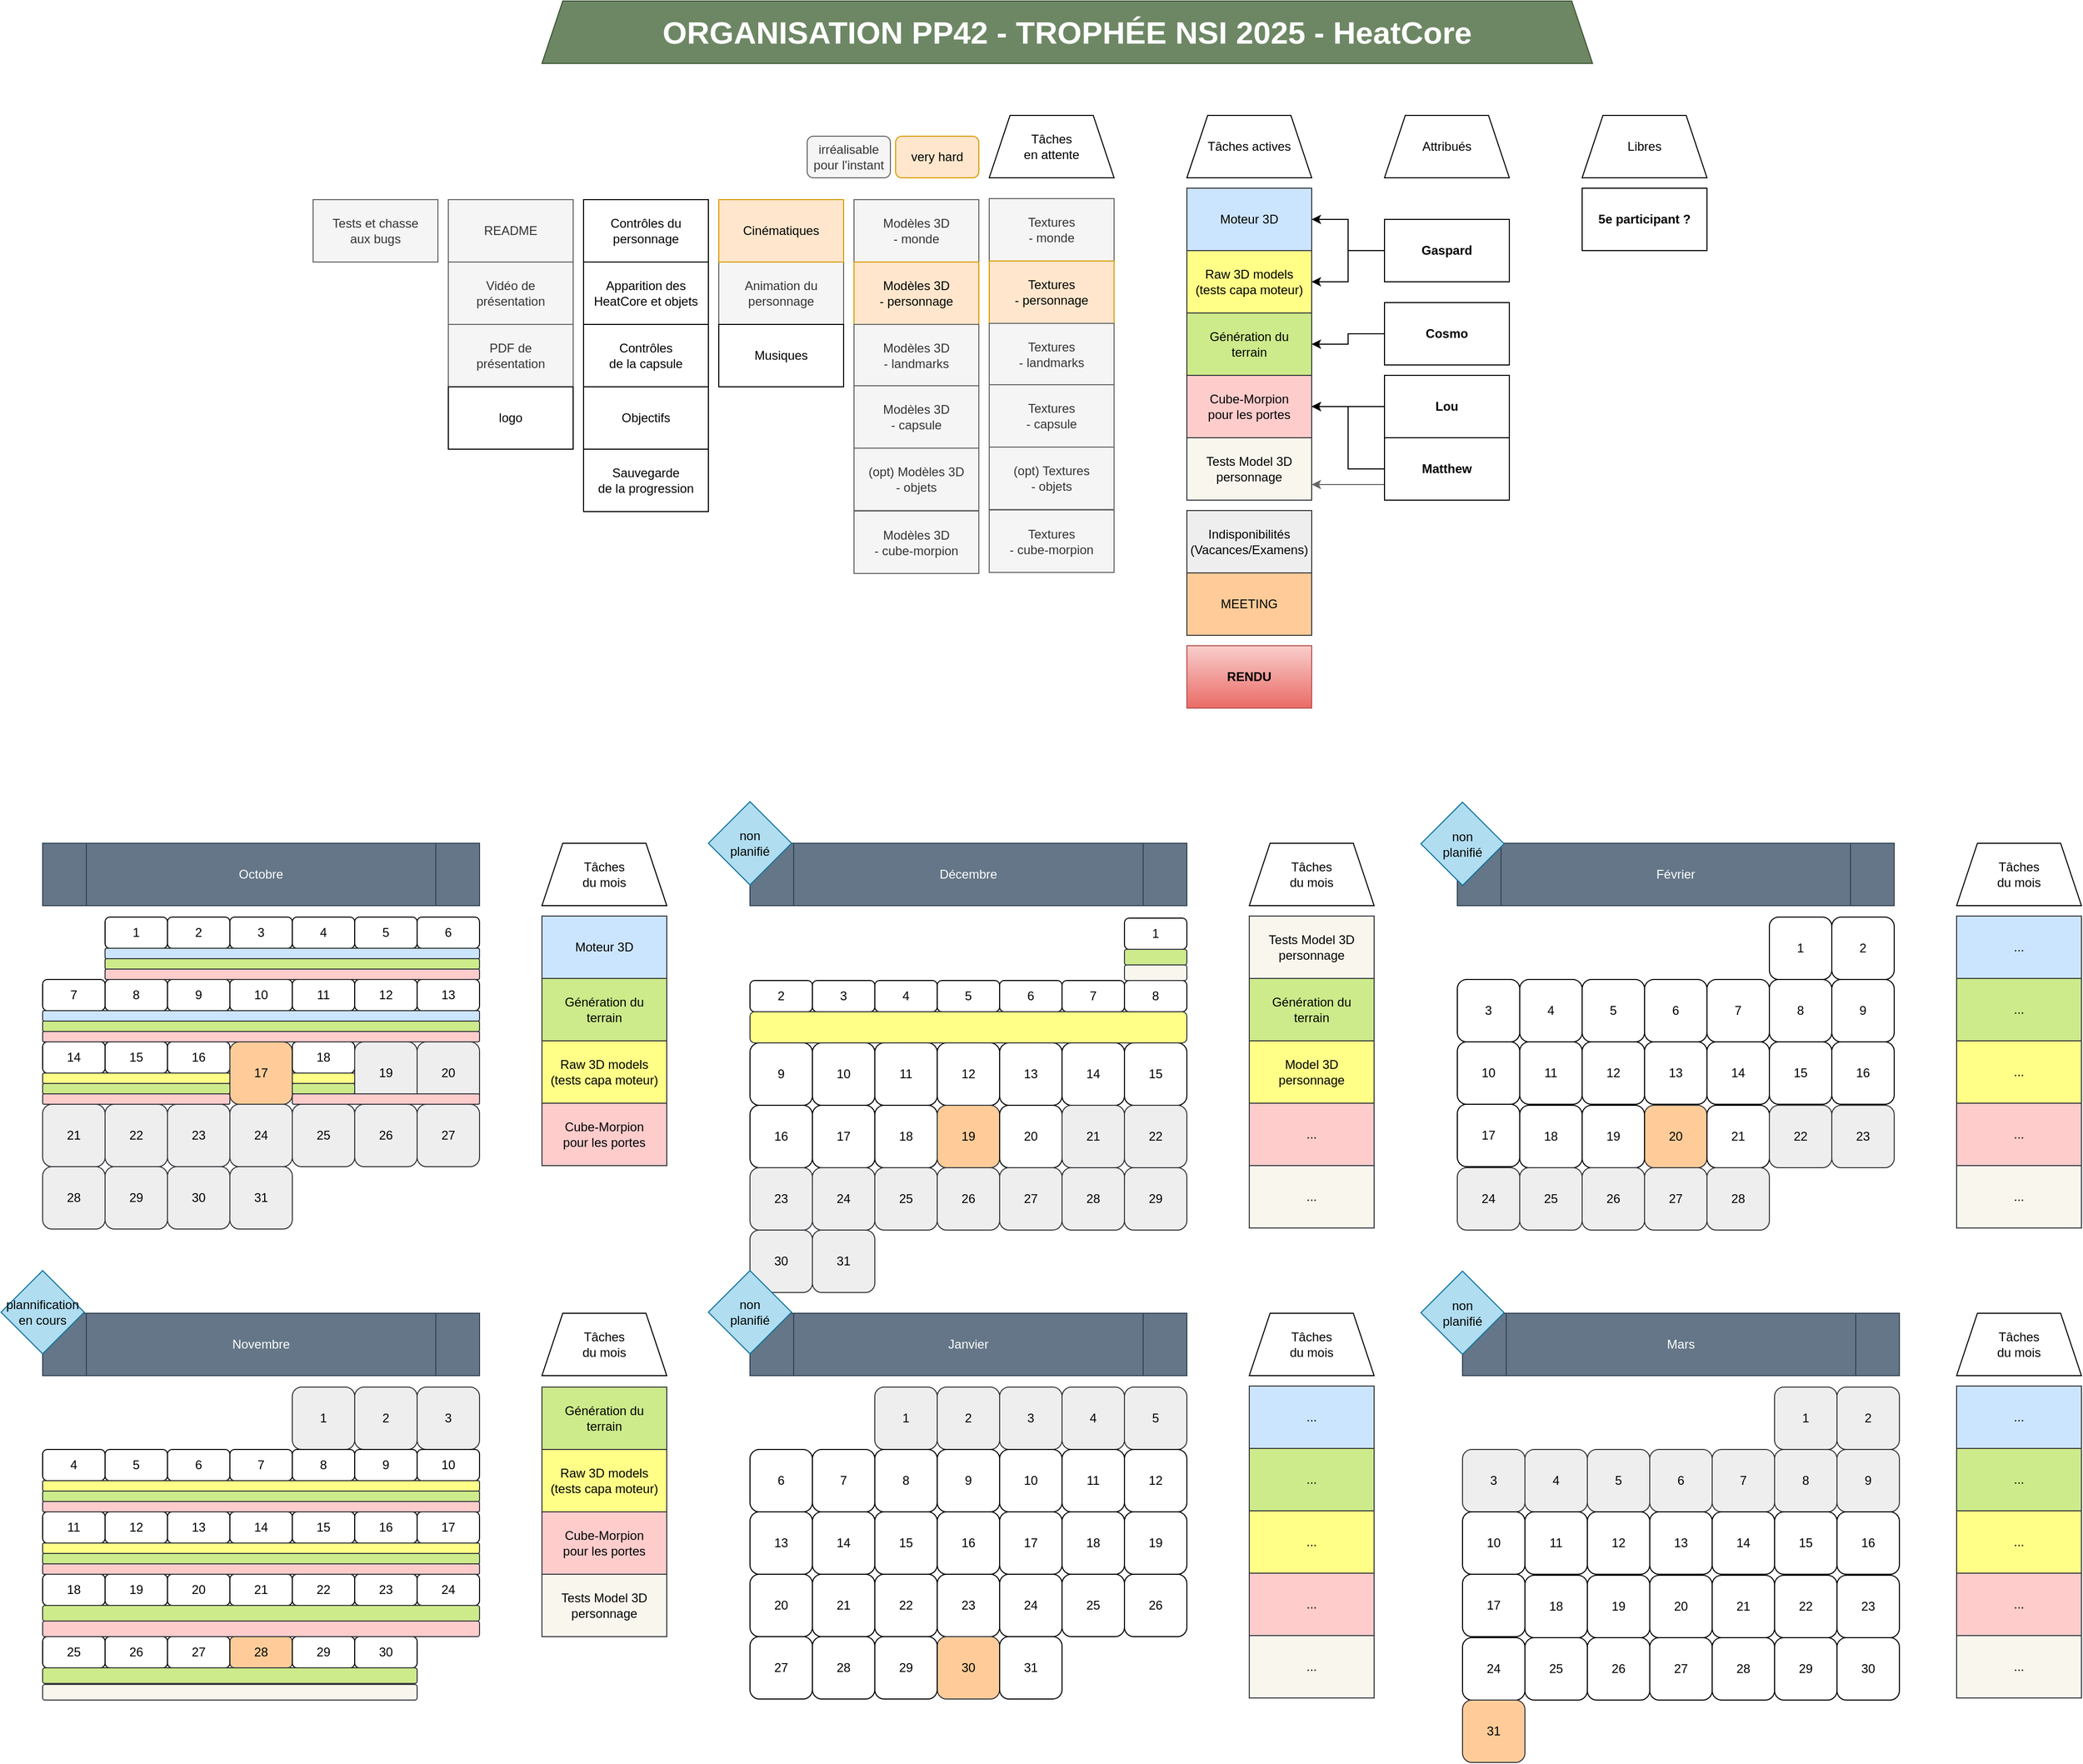 <mxfile version="24.7.13">
  <diagram name="Page-1" id="mYtHZm-6skqfJzeirlGa">
    <mxGraphModel dx="2785" dy="3723" grid="1" gridSize="10" guides="1" tooltips="1" connect="1" arrows="1" fold="1" page="1" pageScale="1" pageWidth="850" pageHeight="1100" math="0" shadow="0">
      <root>
        <mxCell id="0" />
        <mxCell id="1" parent="0" />
        <mxCell id="jyqEJ0qr-PdA9ATOnDI3-1" value="1" style="rounded=1;whiteSpace=wrap;html=1;" parent="1" vertex="1">
          <mxGeometry x="700" y="-309" width="60" height="30" as="geometry" />
        </mxCell>
        <mxCell id="jyqEJ0qr-PdA9ATOnDI3-2" value="Octobre" style="shape=process;whiteSpace=wrap;html=1;backgroundOutline=1;fillColor=#647687;fontColor=#ffffff;strokeColor=#314354;" parent="1" vertex="1">
          <mxGeometry x="640" y="-380" width="420" height="60" as="geometry" />
        </mxCell>
        <mxCell id="jyqEJ0qr-PdA9ATOnDI3-9" value="2" style="rounded=1;whiteSpace=wrap;html=1;" parent="1" vertex="1">
          <mxGeometry x="760" y="-309" width="60" height="30" as="geometry" />
        </mxCell>
        <mxCell id="jyqEJ0qr-PdA9ATOnDI3-10" value="3" style="rounded=1;whiteSpace=wrap;html=1;" parent="1" vertex="1">
          <mxGeometry x="820" y="-309" width="60" height="30" as="geometry" />
        </mxCell>
        <mxCell id="jyqEJ0qr-PdA9ATOnDI3-11" value="4" style="rounded=1;whiteSpace=wrap;html=1;" parent="1" vertex="1">
          <mxGeometry x="880" y="-309" width="60" height="30" as="geometry" />
        </mxCell>
        <mxCell id="jyqEJ0qr-PdA9ATOnDI3-12" value="5" style="rounded=1;whiteSpace=wrap;html=1;" parent="1" vertex="1">
          <mxGeometry x="940" y="-309" width="60" height="30" as="geometry" />
        </mxCell>
        <mxCell id="jyqEJ0qr-PdA9ATOnDI3-13" value="6" style="rounded=1;whiteSpace=wrap;html=1;" parent="1" vertex="1">
          <mxGeometry x="1000" y="-309" width="60" height="30" as="geometry" />
        </mxCell>
        <mxCell id="jyqEJ0qr-PdA9ATOnDI3-14" value="8" style="rounded=1;whiteSpace=wrap;html=1;" parent="1" vertex="1">
          <mxGeometry x="700" y="-249" width="60" height="30" as="geometry" />
        </mxCell>
        <mxCell id="jyqEJ0qr-PdA9ATOnDI3-15" value="9" style="rounded=1;whiteSpace=wrap;html=1;" parent="1" vertex="1">
          <mxGeometry x="760" y="-249" width="60" height="30" as="geometry" />
        </mxCell>
        <mxCell id="jyqEJ0qr-PdA9ATOnDI3-16" value="10" style="rounded=1;whiteSpace=wrap;html=1;" parent="1" vertex="1">
          <mxGeometry x="820" y="-249" width="60" height="30" as="geometry" />
        </mxCell>
        <mxCell id="jyqEJ0qr-PdA9ATOnDI3-17" value="11" style="rounded=1;whiteSpace=wrap;html=1;" parent="1" vertex="1">
          <mxGeometry x="880" y="-249" width="60" height="30" as="geometry" />
        </mxCell>
        <mxCell id="jyqEJ0qr-PdA9ATOnDI3-18" value="12" style="rounded=1;whiteSpace=wrap;html=1;" parent="1" vertex="1">
          <mxGeometry x="940" y="-249" width="60" height="30" as="geometry" />
        </mxCell>
        <mxCell id="jyqEJ0qr-PdA9ATOnDI3-19" value="13" style="rounded=1;whiteSpace=wrap;html=1;" parent="1" vertex="1">
          <mxGeometry x="1000" y="-249" width="60" height="30" as="geometry" />
        </mxCell>
        <mxCell id="jyqEJ0qr-PdA9ATOnDI3-20" value="16" style="rounded=1;whiteSpace=wrap;html=1;" parent="1" vertex="1">
          <mxGeometry x="760" y="-189" width="60" height="30" as="geometry" />
        </mxCell>
        <mxCell id="jyqEJ0qr-PdA9ATOnDI3-21" value="17" style="rounded=1;whiteSpace=wrap;html=1;fillColor=#ffcc99;strokeColor=#36393d;" parent="1" vertex="1">
          <mxGeometry x="820" y="-189" width="60" height="60" as="geometry" />
        </mxCell>
        <mxCell id="jyqEJ0qr-PdA9ATOnDI3-22" value="18" style="rounded=1;whiteSpace=wrap;html=1;" parent="1" vertex="1">
          <mxGeometry x="880" y="-189" width="60" height="30" as="geometry" />
        </mxCell>
        <mxCell id="jyqEJ0qr-PdA9ATOnDI3-23" value="7" style="rounded=1;whiteSpace=wrap;html=1;" parent="1" vertex="1">
          <mxGeometry x="640" y="-249" width="60" height="30" as="geometry" />
        </mxCell>
        <mxCell id="jyqEJ0qr-PdA9ATOnDI3-24" value="19" style="rounded=1;whiteSpace=wrap;html=1;fillColor=#eeeeee;strokeColor=#36393d;" parent="1" vertex="1">
          <mxGeometry x="940" y="-189" width="60" height="60" as="geometry" />
        </mxCell>
        <mxCell id="jyqEJ0qr-PdA9ATOnDI3-25" value="20" style="rounded=1;whiteSpace=wrap;html=1;fillColor=#eeeeee;strokeColor=#36393d;" parent="1" vertex="1">
          <mxGeometry x="1000" y="-189" width="60" height="60" as="geometry" />
        </mxCell>
        <mxCell id="jyqEJ0qr-PdA9ATOnDI3-26" value="14" style="rounded=1;whiteSpace=wrap;html=1;" parent="1" vertex="1">
          <mxGeometry x="640" y="-189" width="60" height="30" as="geometry" />
        </mxCell>
        <mxCell id="jyqEJ0qr-PdA9ATOnDI3-27" value="15" style="rounded=1;whiteSpace=wrap;html=1;" parent="1" vertex="1">
          <mxGeometry x="700" y="-189" width="60" height="30" as="geometry" />
        </mxCell>
        <mxCell id="jyqEJ0qr-PdA9ATOnDI3-29" value="23" style="rounded=1;whiteSpace=wrap;html=1;fillColor=#eeeeee;strokeColor=#36393d;" parent="1" vertex="1">
          <mxGeometry x="760" y="-129" width="60" height="60" as="geometry" />
        </mxCell>
        <mxCell id="jyqEJ0qr-PdA9ATOnDI3-30" value="24" style="rounded=1;whiteSpace=wrap;html=1;fillColor=#eeeeee;strokeColor=#36393d;" parent="1" vertex="1">
          <mxGeometry x="820" y="-129" width="60" height="60" as="geometry" />
        </mxCell>
        <mxCell id="jyqEJ0qr-PdA9ATOnDI3-31" value="25" style="rounded=1;whiteSpace=wrap;html=1;fillColor=#eeeeee;strokeColor=#36393d;" parent="1" vertex="1">
          <mxGeometry x="880" y="-129" width="60" height="60" as="geometry" />
        </mxCell>
        <mxCell id="jyqEJ0qr-PdA9ATOnDI3-32" value="26" style="rounded=1;whiteSpace=wrap;html=1;fillColor=#eeeeee;strokeColor=#36393d;" parent="1" vertex="1">
          <mxGeometry x="940" y="-129" width="60" height="60" as="geometry" />
        </mxCell>
        <mxCell id="jyqEJ0qr-PdA9ATOnDI3-33" value="27" style="rounded=1;whiteSpace=wrap;html=1;fillColor=#eeeeee;strokeColor=#36393d;" parent="1" vertex="1">
          <mxGeometry x="1000" y="-129" width="60" height="60" as="geometry" />
        </mxCell>
        <mxCell id="jyqEJ0qr-PdA9ATOnDI3-34" value="21" style="rounded=1;whiteSpace=wrap;html=1;fillColor=#eeeeee;strokeColor=#36393d;" parent="1" vertex="1">
          <mxGeometry x="640" y="-129" width="60" height="60" as="geometry" />
        </mxCell>
        <mxCell id="jyqEJ0qr-PdA9ATOnDI3-35" value="22" style="rounded=1;whiteSpace=wrap;html=1;fillColor=#eeeeee;strokeColor=#36393d;" parent="1" vertex="1">
          <mxGeometry x="700" y="-129" width="60" height="60" as="geometry" />
        </mxCell>
        <mxCell id="jyqEJ0qr-PdA9ATOnDI3-36" value="30" style="rounded=1;whiteSpace=wrap;html=1;fillColor=#eeeeee;strokeColor=#36393d;" parent="1" vertex="1">
          <mxGeometry x="760" y="-69" width="60" height="60" as="geometry" />
        </mxCell>
        <mxCell id="jyqEJ0qr-PdA9ATOnDI3-37" value="31" style="rounded=1;whiteSpace=wrap;html=1;fillColor=#eeeeee;strokeColor=#36393d;" parent="1" vertex="1">
          <mxGeometry x="820" y="-69" width="60" height="60" as="geometry" />
        </mxCell>
        <mxCell id="jyqEJ0qr-PdA9ATOnDI3-38" value="1" style="rounded=1;whiteSpace=wrap;html=1;fillColor=#eeeeee;strokeColor=#36393d;" parent="1" vertex="1">
          <mxGeometry x="880" y="143" width="60" height="60" as="geometry" />
        </mxCell>
        <mxCell id="jyqEJ0qr-PdA9ATOnDI3-39" value="2" style="rounded=1;whiteSpace=wrap;html=1;fillColor=#eeeeee;strokeColor=#36393d;" parent="1" vertex="1">
          <mxGeometry x="940" y="143" width="60" height="60" as="geometry" />
        </mxCell>
        <mxCell id="jyqEJ0qr-PdA9ATOnDI3-40" value="3" style="rounded=1;whiteSpace=wrap;html=1;fillColor=#eeeeee;strokeColor=#36393d;" parent="1" vertex="1">
          <mxGeometry x="1000" y="143" width="60" height="60" as="geometry" />
        </mxCell>
        <mxCell id="jyqEJ0qr-PdA9ATOnDI3-41" value="28" style="rounded=1;whiteSpace=wrap;html=1;fillColor=#eeeeee;strokeColor=#36393d;" parent="1" vertex="1">
          <mxGeometry x="640" y="-69" width="60" height="60" as="geometry" />
        </mxCell>
        <mxCell id="jyqEJ0qr-PdA9ATOnDI3-42" value="29" style="rounded=1;whiteSpace=wrap;html=1;fillColor=#eeeeee;strokeColor=#36393d;" parent="1" vertex="1">
          <mxGeometry x="700" y="-69" width="60" height="60" as="geometry" />
        </mxCell>
        <mxCell id="jyqEJ0qr-PdA9ATOnDI3-43" value="Novembre" style="shape=process;whiteSpace=wrap;html=1;backgroundOutline=1;fillColor=#647687;strokeColor=#314354;fontColor=#ffffff;" parent="1" vertex="1">
          <mxGeometry x="640" y="72" width="420" height="60" as="geometry" />
        </mxCell>
        <mxCell id="jyqEJ0qr-PdA9ATOnDI3-44" value="5" style="rounded=1;whiteSpace=wrap;html=1;" parent="1" vertex="1">
          <mxGeometry x="700" y="203" width="60" height="30" as="geometry" />
        </mxCell>
        <mxCell id="jyqEJ0qr-PdA9ATOnDI3-45" value="6" style="rounded=1;whiteSpace=wrap;html=1;" parent="1" vertex="1">
          <mxGeometry x="760" y="203" width="60" height="30" as="geometry" />
        </mxCell>
        <mxCell id="jyqEJ0qr-PdA9ATOnDI3-46" value="7" style="rounded=1;whiteSpace=wrap;html=1;" parent="1" vertex="1">
          <mxGeometry x="820" y="203" width="60" height="30" as="geometry" />
        </mxCell>
        <mxCell id="jyqEJ0qr-PdA9ATOnDI3-47" value="8" style="rounded=1;whiteSpace=wrap;html=1;" parent="1" vertex="1">
          <mxGeometry x="880" y="203" width="60" height="30" as="geometry" />
        </mxCell>
        <mxCell id="jyqEJ0qr-PdA9ATOnDI3-48" value="9" style="rounded=1;whiteSpace=wrap;html=1;" parent="1" vertex="1">
          <mxGeometry x="940" y="203" width="60" height="30" as="geometry" />
        </mxCell>
        <mxCell id="jyqEJ0qr-PdA9ATOnDI3-49" value="10" style="rounded=1;whiteSpace=wrap;html=1;" parent="1" vertex="1">
          <mxGeometry x="1000" y="203" width="60" height="30" as="geometry" />
        </mxCell>
        <mxCell id="jyqEJ0qr-PdA9ATOnDI3-50" value="13" style="rounded=1;whiteSpace=wrap;html=1;" parent="1" vertex="1">
          <mxGeometry x="760" y="263" width="60" height="30" as="geometry" />
        </mxCell>
        <mxCell id="jyqEJ0qr-PdA9ATOnDI3-51" value="14" style="rounded=1;whiteSpace=wrap;html=1;" parent="1" vertex="1">
          <mxGeometry x="820" y="263" width="60" height="30" as="geometry" />
        </mxCell>
        <mxCell id="jyqEJ0qr-PdA9ATOnDI3-52" value="15" style="rounded=1;whiteSpace=wrap;html=1;" parent="1" vertex="1">
          <mxGeometry x="880" y="263" width="60" height="30" as="geometry" />
        </mxCell>
        <mxCell id="jyqEJ0qr-PdA9ATOnDI3-53" value="4" style="rounded=1;whiteSpace=wrap;html=1;" parent="1" vertex="1">
          <mxGeometry x="640" y="203" width="60" height="30" as="geometry" />
        </mxCell>
        <mxCell id="jyqEJ0qr-PdA9ATOnDI3-54" value="16" style="rounded=1;whiteSpace=wrap;html=1;" parent="1" vertex="1">
          <mxGeometry x="940" y="263" width="60" height="30" as="geometry" />
        </mxCell>
        <mxCell id="jyqEJ0qr-PdA9ATOnDI3-55" value="17" style="rounded=1;whiteSpace=wrap;html=1;" parent="1" vertex="1">
          <mxGeometry x="1000" y="263" width="60" height="30" as="geometry" />
        </mxCell>
        <mxCell id="jyqEJ0qr-PdA9ATOnDI3-56" value="11" style="rounded=1;whiteSpace=wrap;html=1;" parent="1" vertex="1">
          <mxGeometry x="640" y="263" width="60" height="30" as="geometry" />
        </mxCell>
        <mxCell id="jyqEJ0qr-PdA9ATOnDI3-57" value="12" style="rounded=1;whiteSpace=wrap;html=1;" parent="1" vertex="1">
          <mxGeometry x="700" y="263" width="60" height="30" as="geometry" />
        </mxCell>
        <mxCell id="jyqEJ0qr-PdA9ATOnDI3-58" value="20" style="rounded=1;whiteSpace=wrap;html=1;" parent="1" vertex="1">
          <mxGeometry x="760" y="323" width="60" height="30" as="geometry" />
        </mxCell>
        <mxCell id="jyqEJ0qr-PdA9ATOnDI3-59" value="21" style="rounded=1;whiteSpace=wrap;html=1;" parent="1" vertex="1">
          <mxGeometry x="820" y="323" width="60" height="30" as="geometry" />
        </mxCell>
        <mxCell id="jyqEJ0qr-PdA9ATOnDI3-60" value="22" style="rounded=1;whiteSpace=wrap;html=1;" parent="1" vertex="1">
          <mxGeometry x="880" y="323" width="60" height="30" as="geometry" />
        </mxCell>
        <mxCell id="jyqEJ0qr-PdA9ATOnDI3-61" value="23" style="rounded=1;whiteSpace=wrap;html=1;" parent="1" vertex="1">
          <mxGeometry x="940" y="323" width="60" height="30" as="geometry" />
        </mxCell>
        <mxCell id="jyqEJ0qr-PdA9ATOnDI3-62" value="24" style="rounded=1;whiteSpace=wrap;html=1;" parent="1" vertex="1">
          <mxGeometry x="1000" y="323" width="60" height="30" as="geometry" />
        </mxCell>
        <mxCell id="jyqEJ0qr-PdA9ATOnDI3-63" value="18" style="rounded=1;whiteSpace=wrap;html=1;" parent="1" vertex="1">
          <mxGeometry x="640" y="323" width="60" height="30" as="geometry" />
        </mxCell>
        <mxCell id="jyqEJ0qr-PdA9ATOnDI3-64" value="19" style="rounded=1;whiteSpace=wrap;html=1;" parent="1" vertex="1">
          <mxGeometry x="700" y="323" width="60" height="30" as="geometry" />
        </mxCell>
        <mxCell id="jyqEJ0qr-PdA9ATOnDI3-65" value="Moteur 3D" style="rounded=0;whiteSpace=wrap;html=1;fillColor=#cce5ff;strokeColor=#36393d;fontStyle=0" parent="1" vertex="1">
          <mxGeometry x="1740" y="-1010" width="120" height="60" as="geometry" />
        </mxCell>
        <mxCell id="jyqEJ0qr-PdA9ATOnDI3-66" value="&lt;div&gt;Génération du&lt;/div&gt;&lt;div&gt;terrain&lt;br&gt;&lt;/div&gt;" style="rounded=0;whiteSpace=wrap;html=1;fillColor=#cdeb8b;strokeColor=#36393d;fontStyle=0" parent="1" vertex="1">
          <mxGeometry x="1740" y="-890" width="120" height="60" as="geometry" />
        </mxCell>
        <mxCell id="jyqEJ0qr-PdA9ATOnDI3-67" value="&lt;div&gt;Raw 3D models&lt;/div&gt;(tests capa moteur)" style="rounded=0;whiteSpace=wrap;html=1;fillColor=#ffff88;strokeColor=#36393d;fontStyle=0" parent="1" vertex="1">
          <mxGeometry x="1740" y="-950" width="120" height="60" as="geometry" />
        </mxCell>
        <mxCell id="jyqEJ0qr-PdA9ATOnDI3-68" value="&lt;div&gt;Cube-Morpion&lt;/div&gt;&lt;div&gt;pour les portes&lt;br&gt;&lt;/div&gt;" style="rounded=0;whiteSpace=wrap;html=1;fillColor=#ffcccc;strokeColor=#36393d;fontStyle=0" parent="1" vertex="1">
          <mxGeometry x="1740" y="-830" width="120" height="60" as="geometry" />
        </mxCell>
        <mxCell id="jyqEJ0qr-PdA9ATOnDI3-69" value="&lt;div&gt;Tests Model 3D&lt;/div&gt;&lt;div&gt;personnage&lt;br&gt;&lt;/div&gt;" style="rounded=0;whiteSpace=wrap;html=1;fontStyle=0;fillColor=#f9f7ed;strokeColor=#36393d;" parent="1" vertex="1">
          <mxGeometry x="1740" y="-770" width="120" height="60" as="geometry" />
        </mxCell>
        <mxCell id="jyqEJ0qr-PdA9ATOnDI3-88" value="&lt;div&gt;Indisponibilités&lt;br&gt;&lt;/div&gt;&lt;div&gt;(Vacances/Examens)&lt;/div&gt;" style="rounded=0;whiteSpace=wrap;html=1;fillColor=#eeeeee;strokeColor=#36393d;" parent="1" vertex="1">
          <mxGeometry x="1740" y="-700" width="120" height="60" as="geometry" />
        </mxCell>
        <mxCell id="jyqEJ0qr-PdA9ATOnDI3-89" value="25" style="rounded=1;whiteSpace=wrap;html=1;" parent="1" vertex="1">
          <mxGeometry x="640" y="383" width="60" height="30" as="geometry" />
        </mxCell>
        <mxCell id="jyqEJ0qr-PdA9ATOnDI3-90" value="26" style="rounded=1;whiteSpace=wrap;html=1;" parent="1" vertex="1">
          <mxGeometry x="700" y="383" width="60" height="30" as="geometry" />
        </mxCell>
        <mxCell id="jyqEJ0qr-PdA9ATOnDI3-91" value="30" style="rounded=1;whiteSpace=wrap;html=1;" parent="1" vertex="1">
          <mxGeometry x="940" y="383" width="60" height="30" as="geometry" />
        </mxCell>
        <mxCell id="jyqEJ0qr-PdA9ATOnDI3-93" value="28" style="rounded=1;whiteSpace=wrap;html=1;fillColor=#ffcc99;strokeColor=#36393d;" parent="1" vertex="1">
          <mxGeometry x="820" y="383" width="60" height="30" as="geometry" />
        </mxCell>
        <mxCell id="jyqEJ0qr-PdA9ATOnDI3-94" value="29" style="rounded=1;whiteSpace=wrap;html=1;" parent="1" vertex="1">
          <mxGeometry x="880" y="383" width="60" height="30" as="geometry" />
        </mxCell>
        <mxCell id="jyqEJ0qr-PdA9ATOnDI3-95" value="27" style="rounded=1;whiteSpace=wrap;html=1;" parent="1" vertex="1">
          <mxGeometry x="760" y="383" width="60" height="30" as="geometry" />
        </mxCell>
        <mxCell id="jyqEJ0qr-PdA9ATOnDI3-96" value="MEETING" style="rounded=0;whiteSpace=wrap;html=1;fillColor=#ffcc99;strokeColor=#36393d;" parent="1" vertex="1">
          <mxGeometry x="1740" y="-640" width="120" height="60" as="geometry" />
        </mxCell>
        <mxCell id="jyqEJ0qr-PdA9ATOnDI3-97" value="Décembre" style="shape=process;whiteSpace=wrap;html=1;backgroundOutline=1;fillColor=#647687;strokeColor=#314354;fontColor=#ffffff;" parent="1" vertex="1">
          <mxGeometry x="1320" y="-380" width="420" height="60" as="geometry" />
        </mxCell>
        <mxCell id="jyqEJ0qr-PdA9ATOnDI3-98" value="Janvier" style="shape=process;whiteSpace=wrap;html=1;backgroundOutline=1;fillColor=#647687;strokeColor=#314354;fontColor=#ffffff;" parent="1" vertex="1">
          <mxGeometry x="1320" y="72" width="420" height="60" as="geometry" />
        </mxCell>
        <mxCell id="jyqEJ0qr-PdA9ATOnDI3-99" value="1" style="rounded=1;whiteSpace=wrap;html=1;" parent="1" vertex="1">
          <mxGeometry x="1680" y="-308" width="60" height="30" as="geometry" />
        </mxCell>
        <mxCell id="jyqEJ0qr-PdA9ATOnDI3-100" value="2" style="rounded=1;whiteSpace=wrap;html=1;" parent="1" vertex="1">
          <mxGeometry x="1320" y="-248" width="60" height="30" as="geometry" />
        </mxCell>
        <mxCell id="jyqEJ0qr-PdA9ATOnDI3-101" value="3" style="rounded=1;whiteSpace=wrap;html=1;" parent="1" vertex="1">
          <mxGeometry x="1380" y="-248" width="60" height="30" as="geometry" />
        </mxCell>
        <mxCell id="jyqEJ0qr-PdA9ATOnDI3-102" value="4" style="rounded=1;whiteSpace=wrap;html=1;" parent="1" vertex="1">
          <mxGeometry x="1440" y="-248" width="60" height="30" as="geometry" />
        </mxCell>
        <mxCell id="jyqEJ0qr-PdA9ATOnDI3-103" value="5" style="rounded=1;whiteSpace=wrap;html=1;" parent="1" vertex="1">
          <mxGeometry x="1500" y="-248" width="60" height="30" as="geometry" />
        </mxCell>
        <mxCell id="jyqEJ0qr-PdA9ATOnDI3-104" value="6" style="rounded=1;whiteSpace=wrap;html=1;" parent="1" vertex="1">
          <mxGeometry x="1560" y="-248" width="60" height="30" as="geometry" />
        </mxCell>
        <mxCell id="jyqEJ0qr-PdA9ATOnDI3-105" value="7" style="rounded=1;whiteSpace=wrap;html=1;" parent="1" vertex="1">
          <mxGeometry x="1620" y="-248" width="60" height="30" as="geometry" />
        </mxCell>
        <mxCell id="jyqEJ0qr-PdA9ATOnDI3-106" value="8" style="rounded=1;whiteSpace=wrap;html=1;" parent="1" vertex="1">
          <mxGeometry x="1680" y="-248" width="60" height="30" as="geometry" />
        </mxCell>
        <mxCell id="jyqEJ0qr-PdA9ATOnDI3-108" value="9" style="rounded=1;whiteSpace=wrap;html=1;" parent="1" vertex="1">
          <mxGeometry x="1320" y="-188" width="60" height="60" as="geometry" />
        </mxCell>
        <mxCell id="jyqEJ0qr-PdA9ATOnDI3-109" value="10" style="rounded=1;whiteSpace=wrap;html=1;" parent="1" vertex="1">
          <mxGeometry x="1380" y="-188" width="60" height="60" as="geometry" />
        </mxCell>
        <mxCell id="jyqEJ0qr-PdA9ATOnDI3-110" value="11" style="rounded=1;whiteSpace=wrap;html=1;" parent="1" vertex="1">
          <mxGeometry x="1440" y="-188" width="60" height="60" as="geometry" />
        </mxCell>
        <mxCell id="jyqEJ0qr-PdA9ATOnDI3-111" value="12" style="rounded=1;whiteSpace=wrap;html=1;" parent="1" vertex="1">
          <mxGeometry x="1500" y="-188" width="60" height="60" as="geometry" />
        </mxCell>
        <mxCell id="jyqEJ0qr-PdA9ATOnDI3-112" value="13" style="rounded=1;whiteSpace=wrap;html=1;" parent="1" vertex="1">
          <mxGeometry x="1560" y="-188" width="60" height="60" as="geometry" />
        </mxCell>
        <mxCell id="jyqEJ0qr-PdA9ATOnDI3-113" value="16" style="rounded=1;whiteSpace=wrap;html=1;" parent="1" vertex="1">
          <mxGeometry x="1320" y="-128" width="60" height="60" as="geometry" />
        </mxCell>
        <mxCell id="jyqEJ0qr-PdA9ATOnDI3-114" value="17" style="rounded=1;whiteSpace=wrap;html=1;" parent="1" vertex="1">
          <mxGeometry x="1380" y="-128" width="60" height="60" as="geometry" />
        </mxCell>
        <mxCell id="jyqEJ0qr-PdA9ATOnDI3-115" value="18" style="rounded=1;whiteSpace=wrap;html=1;" parent="1" vertex="1">
          <mxGeometry x="1440" y="-128" width="60" height="60" as="geometry" />
        </mxCell>
        <mxCell id="jyqEJ0qr-PdA9ATOnDI3-117" value="19" style="rounded=1;whiteSpace=wrap;html=1;fillColor=#ffcc99;strokeColor=#36393d;" parent="1" vertex="1">
          <mxGeometry x="1500" y="-128" width="60" height="60" as="geometry" />
        </mxCell>
        <mxCell id="jyqEJ0qr-PdA9ATOnDI3-118" value="20" style="rounded=1;whiteSpace=wrap;html=1;" parent="1" vertex="1">
          <mxGeometry x="1560" y="-128" width="60" height="60" as="geometry" />
        </mxCell>
        <mxCell id="jyqEJ0qr-PdA9ATOnDI3-119" value="14" style="rounded=1;whiteSpace=wrap;html=1;" parent="1" vertex="1">
          <mxGeometry x="1620" y="-188" width="60" height="60" as="geometry" />
        </mxCell>
        <mxCell id="jyqEJ0qr-PdA9ATOnDI3-120" value="15" style="rounded=1;whiteSpace=wrap;html=1;" parent="1" vertex="1">
          <mxGeometry x="1680" y="-188" width="60" height="60" as="geometry" />
        </mxCell>
        <mxCell id="jyqEJ0qr-PdA9ATOnDI3-121" value="23" style="rounded=1;whiteSpace=wrap;html=1;fillColor=#eeeeee;strokeColor=#36393d;" parent="1" vertex="1">
          <mxGeometry x="1320" y="-68" width="60" height="60" as="geometry" />
        </mxCell>
        <mxCell id="jyqEJ0qr-PdA9ATOnDI3-122" value="24" style="rounded=1;whiteSpace=wrap;html=1;fillColor=#eeeeee;strokeColor=#36393d;" parent="1" vertex="1">
          <mxGeometry x="1380" y="-68" width="60" height="60" as="geometry" />
        </mxCell>
        <mxCell id="jyqEJ0qr-PdA9ATOnDI3-123" value="25" style="rounded=1;whiteSpace=wrap;html=1;fillColor=#eeeeee;strokeColor=#36393d;" parent="1" vertex="1">
          <mxGeometry x="1440" y="-68" width="60" height="60" as="geometry" />
        </mxCell>
        <mxCell id="jyqEJ0qr-PdA9ATOnDI3-124" value="26" style="rounded=1;whiteSpace=wrap;html=1;fillColor=#eeeeee;strokeColor=#36393d;" parent="1" vertex="1">
          <mxGeometry x="1500" y="-68" width="60" height="60" as="geometry" />
        </mxCell>
        <mxCell id="jyqEJ0qr-PdA9ATOnDI3-125" value="27" style="rounded=1;whiteSpace=wrap;html=1;fillColor=#eeeeee;strokeColor=#36393d;" parent="1" vertex="1">
          <mxGeometry x="1560" y="-68" width="60" height="60" as="geometry" />
        </mxCell>
        <mxCell id="jyqEJ0qr-PdA9ATOnDI3-126" value="21" style="rounded=1;whiteSpace=wrap;html=1;fillColor=#eeeeee;strokeColor=#36393d;" parent="1" vertex="1">
          <mxGeometry x="1620" y="-128" width="60" height="60" as="geometry" />
        </mxCell>
        <mxCell id="jyqEJ0qr-PdA9ATOnDI3-127" value="22" style="rounded=1;whiteSpace=wrap;html=1;fillColor=#eeeeee;strokeColor=#36393d;" parent="1" vertex="1">
          <mxGeometry x="1680" y="-128" width="60" height="60" as="geometry" />
        </mxCell>
        <mxCell id="jyqEJ0qr-PdA9ATOnDI3-128" value="30" style="rounded=1;whiteSpace=wrap;html=1;fillColor=#eeeeee;strokeColor=#36393d;" parent="1" vertex="1">
          <mxGeometry x="1320" y="-8" width="60" height="60" as="geometry" />
        </mxCell>
        <mxCell id="jyqEJ0qr-PdA9ATOnDI3-129" value="31" style="rounded=1;whiteSpace=wrap;html=1;fillColor=#eeeeee;strokeColor=#36393d;" parent="1" vertex="1">
          <mxGeometry x="1380" y="-8" width="60" height="60" as="geometry" />
        </mxCell>
        <mxCell id="jyqEJ0qr-PdA9ATOnDI3-130" value="28" style="rounded=1;whiteSpace=wrap;html=1;fillColor=#eeeeee;strokeColor=#36393d;" parent="1" vertex="1">
          <mxGeometry x="1620" y="-68" width="60" height="60" as="geometry" />
        </mxCell>
        <mxCell id="jyqEJ0qr-PdA9ATOnDI3-131" value="29" style="rounded=1;whiteSpace=wrap;html=1;fillColor=#eeeeee;strokeColor=#36393d;" parent="1" vertex="1">
          <mxGeometry x="1680" y="-68" width="60" height="60" as="geometry" />
        </mxCell>
        <mxCell id="jyqEJ0qr-PdA9ATOnDI3-132" value="1" style="rounded=1;whiteSpace=wrap;html=1;fillColor=#eeeeee;strokeColor=#36393d;" parent="1" vertex="1">
          <mxGeometry x="1440" y="143" width="60" height="60" as="geometry" />
        </mxCell>
        <mxCell id="jyqEJ0qr-PdA9ATOnDI3-133" value="2" style="rounded=1;whiteSpace=wrap;html=1;fillColor=#eeeeee;strokeColor=#36393d;" parent="1" vertex="1">
          <mxGeometry x="1500" y="143" width="60" height="60" as="geometry" />
        </mxCell>
        <mxCell id="jyqEJ0qr-PdA9ATOnDI3-134" value="3" style="rounded=1;whiteSpace=wrap;html=1;fillColor=#eeeeee;strokeColor=#36393d;" parent="1" vertex="1">
          <mxGeometry x="1560" y="143" width="60" height="60" as="geometry" />
        </mxCell>
        <mxCell id="jyqEJ0qr-PdA9ATOnDI3-135" value="4" style="rounded=1;whiteSpace=wrap;html=1;fillColor=#eeeeee;strokeColor=#36393d;" parent="1" vertex="1">
          <mxGeometry x="1620" y="143" width="60" height="60" as="geometry" />
        </mxCell>
        <mxCell id="jyqEJ0qr-PdA9ATOnDI3-136" value="5" style="rounded=1;whiteSpace=wrap;html=1;fillColor=#eeeeee;strokeColor=#36393d;" parent="1" vertex="1">
          <mxGeometry x="1680" y="143" width="60" height="60" as="geometry" />
        </mxCell>
        <mxCell id="jyqEJ0qr-PdA9ATOnDI3-137" value="6" style="rounded=1;whiteSpace=wrap;html=1;" parent="1" vertex="1">
          <mxGeometry x="1320" y="203" width="60" height="60" as="geometry" />
        </mxCell>
        <mxCell id="jyqEJ0qr-PdA9ATOnDI3-138" value="8" style="rounded=1;whiteSpace=wrap;html=1;" parent="1" vertex="1">
          <mxGeometry x="1440" y="203" width="60" height="60" as="geometry" />
        </mxCell>
        <mxCell id="jyqEJ0qr-PdA9ATOnDI3-139" value="9" style="rounded=1;whiteSpace=wrap;html=1;" parent="1" vertex="1">
          <mxGeometry x="1500" y="203" width="60" height="60" as="geometry" />
        </mxCell>
        <mxCell id="jyqEJ0qr-PdA9ATOnDI3-140" value="10" style="rounded=1;whiteSpace=wrap;html=1;" parent="1" vertex="1">
          <mxGeometry x="1560" y="203" width="60" height="60" as="geometry" />
        </mxCell>
        <mxCell id="jyqEJ0qr-PdA9ATOnDI3-141" value="11" style="rounded=1;whiteSpace=wrap;html=1;" parent="1" vertex="1">
          <mxGeometry x="1620" y="203" width="60" height="60" as="geometry" />
        </mxCell>
        <mxCell id="jyqEJ0qr-PdA9ATOnDI3-142" value="12" style="rounded=1;whiteSpace=wrap;html=1;" parent="1" vertex="1">
          <mxGeometry x="1680" y="203" width="60" height="60" as="geometry" />
        </mxCell>
        <mxCell id="jyqEJ0qr-PdA9ATOnDI3-143" value="13" style="rounded=1;whiteSpace=wrap;html=1;" parent="1" vertex="1">
          <mxGeometry x="1320" y="263" width="60" height="60" as="geometry" />
        </mxCell>
        <mxCell id="jyqEJ0qr-PdA9ATOnDI3-144" value="16" style="rounded=1;whiteSpace=wrap;html=1;" parent="1" vertex="1">
          <mxGeometry x="1500" y="263" width="60" height="60" as="geometry" />
        </mxCell>
        <mxCell id="jyqEJ0qr-PdA9ATOnDI3-145" value="17" style="rounded=1;whiteSpace=wrap;html=1;" parent="1" vertex="1">
          <mxGeometry x="1560" y="263" width="60" height="60" as="geometry" />
        </mxCell>
        <mxCell id="jyqEJ0qr-PdA9ATOnDI3-146" value="18" style="rounded=1;whiteSpace=wrap;html=1;" parent="1" vertex="1">
          <mxGeometry x="1620" y="263" width="60" height="60" as="geometry" />
        </mxCell>
        <mxCell id="jyqEJ0qr-PdA9ATOnDI3-147" value="7" style="rounded=1;whiteSpace=wrap;html=1;" parent="1" vertex="1">
          <mxGeometry x="1380" y="203" width="60" height="60" as="geometry" />
        </mxCell>
        <mxCell id="jyqEJ0qr-PdA9ATOnDI3-148" value="19" style="rounded=1;whiteSpace=wrap;html=1;" parent="1" vertex="1">
          <mxGeometry x="1680" y="263" width="60" height="60" as="geometry" />
        </mxCell>
        <mxCell id="jyqEJ0qr-PdA9ATOnDI3-149" value="20" style="rounded=1;whiteSpace=wrap;html=1;" parent="1" vertex="1">
          <mxGeometry x="1320" y="323" width="60" height="60" as="geometry" />
        </mxCell>
        <mxCell id="jyqEJ0qr-PdA9ATOnDI3-150" value="14" style="rounded=1;whiteSpace=wrap;html=1;" parent="1" vertex="1">
          <mxGeometry x="1380" y="263" width="60" height="60" as="geometry" />
        </mxCell>
        <mxCell id="jyqEJ0qr-PdA9ATOnDI3-151" value="15" style="rounded=1;whiteSpace=wrap;html=1;" parent="1" vertex="1">
          <mxGeometry x="1440" y="263" width="60" height="60" as="geometry" />
        </mxCell>
        <mxCell id="jyqEJ0qr-PdA9ATOnDI3-152" value="23" style="rounded=1;whiteSpace=wrap;html=1;" parent="1" vertex="1">
          <mxGeometry x="1500" y="323" width="60" height="60" as="geometry" />
        </mxCell>
        <mxCell id="jyqEJ0qr-PdA9ATOnDI3-153" value="24" style="rounded=1;whiteSpace=wrap;html=1;" parent="1" vertex="1">
          <mxGeometry x="1560" y="323" width="60" height="60" as="geometry" />
        </mxCell>
        <mxCell id="jyqEJ0qr-PdA9ATOnDI3-154" value="25" style="rounded=1;whiteSpace=wrap;html=1;" parent="1" vertex="1">
          <mxGeometry x="1620" y="323" width="60" height="60" as="geometry" />
        </mxCell>
        <mxCell id="jyqEJ0qr-PdA9ATOnDI3-155" value="26" style="rounded=1;whiteSpace=wrap;html=1;" parent="1" vertex="1">
          <mxGeometry x="1680" y="323" width="60" height="60" as="geometry" />
        </mxCell>
        <mxCell id="jyqEJ0qr-PdA9ATOnDI3-156" value="27" style="rounded=1;whiteSpace=wrap;html=1;" parent="1" vertex="1">
          <mxGeometry x="1320" y="383" width="60" height="60" as="geometry" />
        </mxCell>
        <mxCell id="jyqEJ0qr-PdA9ATOnDI3-157" value="21" style="rounded=1;whiteSpace=wrap;html=1;" parent="1" vertex="1">
          <mxGeometry x="1380" y="323" width="60" height="60" as="geometry" />
        </mxCell>
        <mxCell id="jyqEJ0qr-PdA9ATOnDI3-158" value="22" style="rounded=1;whiteSpace=wrap;html=1;" parent="1" vertex="1">
          <mxGeometry x="1440" y="323" width="60" height="60" as="geometry" />
        </mxCell>
        <mxCell id="jyqEJ0qr-PdA9ATOnDI3-159" value="30" style="rounded=1;whiteSpace=wrap;html=1;fillColor=#ffcc99;strokeColor=#36393d;" parent="1" vertex="1">
          <mxGeometry x="1500" y="383" width="60" height="60" as="geometry" />
        </mxCell>
        <mxCell id="jyqEJ0qr-PdA9ATOnDI3-160" value="31" style="rounded=1;whiteSpace=wrap;html=1;" parent="1" vertex="1">
          <mxGeometry x="1560" y="383" width="60" height="60" as="geometry" />
        </mxCell>
        <mxCell id="jyqEJ0qr-PdA9ATOnDI3-161" value="28" style="rounded=1;whiteSpace=wrap;html=1;" parent="1" vertex="1">
          <mxGeometry x="1380" y="383" width="60" height="60" as="geometry" />
        </mxCell>
        <mxCell id="jyqEJ0qr-PdA9ATOnDI3-162" value="29" style="rounded=1;whiteSpace=wrap;html=1;" parent="1" vertex="1">
          <mxGeometry x="1440" y="383" width="60" height="60" as="geometry" />
        </mxCell>
        <mxCell id="jyqEJ0qr-PdA9ATOnDI3-237" style="edgeStyle=orthogonalEdgeStyle;rounded=0;orthogonalLoop=1;jettySize=auto;html=1;entryX=1;entryY=0.5;entryDx=0;entryDy=0;" parent="1" source="jyqEJ0qr-PdA9ATOnDI3-164" target="jyqEJ0qr-PdA9ATOnDI3-66" edge="1">
          <mxGeometry relative="1" as="geometry" />
        </mxCell>
        <mxCell id="jyqEJ0qr-PdA9ATOnDI3-164" value="Cosmo" style="rounded=0;whiteSpace=wrap;html=1;fontStyle=1" parent="1" vertex="1">
          <mxGeometry x="1930" y="-900" width="120" height="60" as="geometry" />
        </mxCell>
        <mxCell id="jyqEJ0qr-PdA9ATOnDI3-169" value="" style="edgeStyle=orthogonalEdgeStyle;rounded=0;orthogonalLoop=1;jettySize=auto;html=1;" parent="1" source="jyqEJ0qr-PdA9ATOnDI3-165" target="jyqEJ0qr-PdA9ATOnDI3-65" edge="1">
          <mxGeometry relative="1" as="geometry" />
        </mxCell>
        <mxCell id="HmtH44mMOcLNcZPi784R-3" style="edgeStyle=orthogonalEdgeStyle;rounded=0;orthogonalLoop=1;jettySize=auto;html=1;entryX=1;entryY=0.5;entryDx=0;entryDy=0;" parent="1" source="jyqEJ0qr-PdA9ATOnDI3-165" target="jyqEJ0qr-PdA9ATOnDI3-67" edge="1">
          <mxGeometry relative="1" as="geometry" />
        </mxCell>
        <mxCell id="jyqEJ0qr-PdA9ATOnDI3-165" value="Gaspard" style="rounded=0;whiteSpace=wrap;html=1;fontStyle=1" parent="1" vertex="1">
          <mxGeometry x="1930" y="-980" width="120" height="60" as="geometry" />
        </mxCell>
        <mxCell id="HmtH44mMOcLNcZPi784R-22" style="edgeStyle=orthogonalEdgeStyle;rounded=0;orthogonalLoop=1;jettySize=auto;html=1;entryX=1;entryY=0.5;entryDx=0;entryDy=0;" parent="1" source="jyqEJ0qr-PdA9ATOnDI3-166" target="jyqEJ0qr-PdA9ATOnDI3-68" edge="1">
          <mxGeometry relative="1" as="geometry">
            <mxPoint x="1860" y="-740" as="targetPoint" />
          </mxGeometry>
        </mxCell>
        <mxCell id="jyqEJ0qr-PdA9ATOnDI3-166" value="&lt;b&gt;Lou&lt;/b&gt;" style="rounded=0;whiteSpace=wrap;html=1;" parent="1" vertex="1">
          <mxGeometry x="1930" y="-830" width="120" height="60" as="geometry" />
        </mxCell>
        <mxCell id="HmtH44mMOcLNcZPi784R-21" style="edgeStyle=orthogonalEdgeStyle;rounded=0;orthogonalLoop=1;jettySize=auto;html=1;entryX=1;entryY=0.5;entryDx=0;entryDy=0;" parent="1" source="jyqEJ0qr-PdA9ATOnDI3-167" target="jyqEJ0qr-PdA9ATOnDI3-68" edge="1">
          <mxGeometry relative="1" as="geometry" />
        </mxCell>
        <mxCell id="my80pRcHLwecYGXLhU4Q-6" style="edgeStyle=orthogonalEdgeStyle;rounded=0;orthogonalLoop=1;jettySize=auto;html=1;exitX=0;exitY=0.75;exitDx=0;exitDy=0;entryX=1;entryY=0.75;entryDx=0;entryDy=0;fillColor=#f5f5f5;strokeColor=#666666;" parent="1" source="jyqEJ0qr-PdA9ATOnDI3-167" target="jyqEJ0qr-PdA9ATOnDI3-69" edge="1">
          <mxGeometry relative="1" as="geometry" />
        </mxCell>
        <mxCell id="jyqEJ0qr-PdA9ATOnDI3-167" value="&lt;b&gt;Matthew&lt;/b&gt;" style="rounded=0;whiteSpace=wrap;html=1;" parent="1" vertex="1">
          <mxGeometry x="1930" y="-770" width="120" height="60" as="geometry" />
        </mxCell>
        <mxCell id="jyqEJ0qr-PdA9ATOnDI3-168" value="5e participant ?" style="rounded=0;whiteSpace=wrap;html=1;fontStyle=1;" parent="1" vertex="1">
          <mxGeometry x="2120" y="-1010" width="120" height="60" as="geometry" />
        </mxCell>
        <mxCell id="jyqEJ0qr-PdA9ATOnDI3-170" value="&lt;div&gt;Tâches actives&lt;/div&gt;" style="shape=trapezoid;perimeter=trapezoidPerimeter;whiteSpace=wrap;html=1;fixedSize=1;" parent="1" vertex="1">
          <mxGeometry x="1740" y="-1080" width="120" height="60" as="geometry" />
        </mxCell>
        <mxCell id="jyqEJ0qr-PdA9ATOnDI3-171" value="Attribués" style="shape=trapezoid;perimeter=trapezoidPerimeter;whiteSpace=wrap;html=1;fixedSize=1;" parent="1" vertex="1">
          <mxGeometry x="1930" y="-1080" width="120" height="60" as="geometry" />
        </mxCell>
        <mxCell id="jyqEJ0qr-PdA9ATOnDI3-172" value="Libres" style="shape=trapezoid;perimeter=trapezoidPerimeter;whiteSpace=wrap;html=1;fixedSize=1;" parent="1" vertex="1">
          <mxGeometry x="2120" y="-1080" width="120" height="60" as="geometry" />
        </mxCell>
        <mxCell id="jyqEJ0qr-PdA9ATOnDI3-173" value="1" style="rounded=1;whiteSpace=wrap;html=1;" parent="1" vertex="1">
          <mxGeometry x="2300" y="-309" width="60" height="60" as="geometry" />
        </mxCell>
        <mxCell id="jyqEJ0qr-PdA9ATOnDI3-174" value="2" style="rounded=1;whiteSpace=wrap;html=1;" parent="1" vertex="1">
          <mxGeometry x="2360" y="-309" width="60" height="60" as="geometry" />
        </mxCell>
        <mxCell id="jyqEJ0qr-PdA9ATOnDI3-175" value="3" style="rounded=1;whiteSpace=wrap;html=1;" parent="1" vertex="1">
          <mxGeometry x="2000" y="-249" width="60" height="60" as="geometry" />
        </mxCell>
        <mxCell id="jyqEJ0qr-PdA9ATOnDI3-176" value="Février" style="shape=process;whiteSpace=wrap;html=1;backgroundOutline=1;fillColor=#647687;strokeColor=#314354;fontColor=#ffffff;" parent="1" vertex="1">
          <mxGeometry x="2000" y="-380" width="420" height="60" as="geometry" />
        </mxCell>
        <mxCell id="jyqEJ0qr-PdA9ATOnDI3-177" value="5" style="rounded=1;whiteSpace=wrap;html=1;" parent="1" vertex="1">
          <mxGeometry x="2120" y="-249" width="60" height="60" as="geometry" />
        </mxCell>
        <mxCell id="jyqEJ0qr-PdA9ATOnDI3-178" value="6" style="rounded=1;whiteSpace=wrap;html=1;" parent="1" vertex="1">
          <mxGeometry x="2180" y="-249" width="60" height="60" as="geometry" />
        </mxCell>
        <mxCell id="jyqEJ0qr-PdA9ATOnDI3-179" value="7" style="rounded=1;whiteSpace=wrap;html=1;" parent="1" vertex="1">
          <mxGeometry x="2240" y="-249" width="60" height="60" as="geometry" />
        </mxCell>
        <mxCell id="jyqEJ0qr-PdA9ATOnDI3-180" value="8" style="rounded=1;whiteSpace=wrap;html=1;" parent="1" vertex="1">
          <mxGeometry x="2300" y="-249" width="60" height="60" as="geometry" />
        </mxCell>
        <mxCell id="jyqEJ0qr-PdA9ATOnDI3-181" value="9" style="rounded=1;whiteSpace=wrap;html=1;" parent="1" vertex="1">
          <mxGeometry x="2360" y="-249" width="60" height="60" as="geometry" />
        </mxCell>
        <mxCell id="jyqEJ0qr-PdA9ATOnDI3-182" value="10" style="rounded=1;whiteSpace=wrap;html=1;" parent="1" vertex="1">
          <mxGeometry x="2000" y="-189" width="60" height="60" as="geometry" />
        </mxCell>
        <mxCell id="jyqEJ0qr-PdA9ATOnDI3-183" value="13" style="rounded=1;whiteSpace=wrap;html=1;" parent="1" vertex="1">
          <mxGeometry x="2180" y="-189" width="60" height="60" as="geometry" />
        </mxCell>
        <mxCell id="jyqEJ0qr-PdA9ATOnDI3-184" value="14" style="rounded=1;whiteSpace=wrap;html=1;" parent="1" vertex="1">
          <mxGeometry x="2240" y="-189" width="60" height="60" as="geometry" />
        </mxCell>
        <mxCell id="jyqEJ0qr-PdA9ATOnDI3-185" value="15" style="rounded=1;whiteSpace=wrap;html=1;" parent="1" vertex="1">
          <mxGeometry x="2300" y="-189" width="60" height="60" as="geometry" />
        </mxCell>
        <mxCell id="jyqEJ0qr-PdA9ATOnDI3-186" value="4" style="rounded=1;whiteSpace=wrap;html=1;" parent="1" vertex="1">
          <mxGeometry x="2060" y="-249" width="60" height="60" as="geometry" />
        </mxCell>
        <mxCell id="jyqEJ0qr-PdA9ATOnDI3-187" value="16" style="rounded=1;whiteSpace=wrap;html=1;" parent="1" vertex="1">
          <mxGeometry x="2360" y="-189" width="60" height="60" as="geometry" />
        </mxCell>
        <mxCell id="jyqEJ0qr-PdA9ATOnDI3-188" value="17" style="rounded=1;whiteSpace=wrap;html=1;" parent="1" vertex="1">
          <mxGeometry x="2000" y="-129" width="60" height="60" as="geometry" />
        </mxCell>
        <mxCell id="jyqEJ0qr-PdA9ATOnDI3-189" value="11" style="rounded=1;whiteSpace=wrap;html=1;" parent="1" vertex="1">
          <mxGeometry x="2060" y="-189" width="60" height="60" as="geometry" />
        </mxCell>
        <mxCell id="jyqEJ0qr-PdA9ATOnDI3-190" value="12" style="rounded=1;whiteSpace=wrap;html=1;" parent="1" vertex="1">
          <mxGeometry x="2120" y="-189" width="60" height="60" as="geometry" />
        </mxCell>
        <mxCell id="jyqEJ0qr-PdA9ATOnDI3-191" value="20" style="rounded=1;whiteSpace=wrap;html=1;fillColor=#ffcc99;strokeColor=#36393d;" parent="1" vertex="1">
          <mxGeometry x="2180" y="-128" width="60" height="60" as="geometry" />
        </mxCell>
        <mxCell id="jyqEJ0qr-PdA9ATOnDI3-192" value="21" style="rounded=1;whiteSpace=wrap;html=1;" parent="1" vertex="1">
          <mxGeometry x="2240" y="-128" width="60" height="60" as="geometry" />
        </mxCell>
        <mxCell id="jyqEJ0qr-PdA9ATOnDI3-193" value="22" style="rounded=1;whiteSpace=wrap;html=1;fillColor=#eeeeee;strokeColor=#36393d;" parent="1" vertex="1">
          <mxGeometry x="2300" y="-128" width="60" height="60" as="geometry" />
        </mxCell>
        <mxCell id="jyqEJ0qr-PdA9ATOnDI3-194" value="23" style="rounded=1;whiteSpace=wrap;html=1;fillColor=#eeeeee;strokeColor=#36393d;" parent="1" vertex="1">
          <mxGeometry x="2360" y="-128" width="60" height="60" as="geometry" />
        </mxCell>
        <mxCell id="jyqEJ0qr-PdA9ATOnDI3-195" value="24" style="rounded=1;whiteSpace=wrap;html=1;fillColor=#eeeeee;strokeColor=#36393d;" parent="1" vertex="1">
          <mxGeometry x="2000" y="-68" width="60" height="60" as="geometry" />
        </mxCell>
        <mxCell id="jyqEJ0qr-PdA9ATOnDI3-196" value="18" style="rounded=1;whiteSpace=wrap;html=1;" parent="1" vertex="1">
          <mxGeometry x="2060" y="-128" width="60" height="60" as="geometry" />
        </mxCell>
        <mxCell id="jyqEJ0qr-PdA9ATOnDI3-197" value="19" style="rounded=1;whiteSpace=wrap;html=1;" parent="1" vertex="1">
          <mxGeometry x="2120" y="-128" width="60" height="60" as="geometry" />
        </mxCell>
        <mxCell id="jyqEJ0qr-PdA9ATOnDI3-198" value="25" style="rounded=1;whiteSpace=wrap;html=1;fillColor=#eeeeee;strokeColor=#36393d;" parent="1" vertex="1">
          <mxGeometry x="2060" y="-68" width="60" height="60" as="geometry" />
        </mxCell>
        <mxCell id="jyqEJ0qr-PdA9ATOnDI3-199" value="26" style="rounded=1;whiteSpace=wrap;html=1;fillColor=#eeeeee;strokeColor=#36393d;" parent="1" vertex="1">
          <mxGeometry x="2120" y="-68" width="60" height="60" as="geometry" />
        </mxCell>
        <mxCell id="jyqEJ0qr-PdA9ATOnDI3-201" value="28" style="rounded=1;whiteSpace=wrap;html=1;fillColor=#eeeeee;strokeColor=#36393d;" parent="1" vertex="1">
          <mxGeometry x="2240" y="-68" width="60" height="60" as="geometry" />
        </mxCell>
        <mxCell id="jyqEJ0qr-PdA9ATOnDI3-203" value="27" style="rounded=1;whiteSpace=wrap;html=1;fillColor=#eeeeee;strokeColor=#36393d;" parent="1" vertex="1">
          <mxGeometry x="2180" y="-68" width="60" height="60" as="geometry" />
        </mxCell>
        <mxCell id="jyqEJ0qr-PdA9ATOnDI3-204" value="RENDU" style="rounded=0;whiteSpace=wrap;html=1;fillColor=#f8cecc;strokeColor=#b85450;fontStyle=1;gradientColor=#ea6b66;" parent="1" vertex="1">
          <mxGeometry x="1740" y="-570" width="120" height="60" as="geometry" />
        </mxCell>
        <mxCell id="jyqEJ0qr-PdA9ATOnDI3-205" value="1" style="rounded=1;whiteSpace=wrap;html=1;fillColor=#eeeeee;strokeColor=#36393d;" parent="1" vertex="1">
          <mxGeometry x="2305" y="143" width="60" height="60" as="geometry" />
        </mxCell>
        <mxCell id="jyqEJ0qr-PdA9ATOnDI3-206" value="2" style="rounded=1;whiteSpace=wrap;html=1;fillColor=#eeeeee;strokeColor=#36393d;" parent="1" vertex="1">
          <mxGeometry x="2365" y="143" width="60" height="60" as="geometry" />
        </mxCell>
        <mxCell id="jyqEJ0qr-PdA9ATOnDI3-207" value="3" style="rounded=1;whiteSpace=wrap;html=1;fillColor=#eeeeee;strokeColor=#36393d;" parent="1" vertex="1">
          <mxGeometry x="2005" y="203" width="60" height="60" as="geometry" />
        </mxCell>
        <mxCell id="jyqEJ0qr-PdA9ATOnDI3-208" value="Mars" style="shape=process;whiteSpace=wrap;html=1;backgroundOutline=1;fillColor=#647687;strokeColor=#314354;fontColor=#ffffff;" parent="1" vertex="1">
          <mxGeometry x="2005" y="72" width="420" height="60" as="geometry" />
        </mxCell>
        <mxCell id="jyqEJ0qr-PdA9ATOnDI3-209" value="5" style="rounded=1;whiteSpace=wrap;html=1;fillColor=#eeeeee;strokeColor=#36393d;" parent="1" vertex="1">
          <mxGeometry x="2125" y="203" width="60" height="60" as="geometry" />
        </mxCell>
        <mxCell id="jyqEJ0qr-PdA9ATOnDI3-210" value="6" style="rounded=1;whiteSpace=wrap;html=1;fillColor=#eeeeee;strokeColor=#36393d;" parent="1" vertex="1">
          <mxGeometry x="2185" y="203" width="60" height="60" as="geometry" />
        </mxCell>
        <mxCell id="jyqEJ0qr-PdA9ATOnDI3-211" value="7" style="rounded=1;whiteSpace=wrap;html=1;fillColor=#eeeeee;strokeColor=#36393d;" parent="1" vertex="1">
          <mxGeometry x="2245" y="203" width="60" height="60" as="geometry" />
        </mxCell>
        <mxCell id="jyqEJ0qr-PdA9ATOnDI3-212" value="8" style="rounded=1;whiteSpace=wrap;html=1;fillColor=#eeeeee;strokeColor=#36393d;" parent="1" vertex="1">
          <mxGeometry x="2305" y="203" width="60" height="60" as="geometry" />
        </mxCell>
        <mxCell id="jyqEJ0qr-PdA9ATOnDI3-213" value="9" style="rounded=1;whiteSpace=wrap;html=1;fillColor=#eeeeee;strokeColor=#36393d;" parent="1" vertex="1">
          <mxGeometry x="2365" y="203" width="60" height="60" as="geometry" />
        </mxCell>
        <mxCell id="jyqEJ0qr-PdA9ATOnDI3-214" value="10" style="rounded=1;whiteSpace=wrap;html=1;" parent="1" vertex="1">
          <mxGeometry x="2005" y="263" width="60" height="60" as="geometry" />
        </mxCell>
        <mxCell id="jyqEJ0qr-PdA9ATOnDI3-215" value="13" style="rounded=1;whiteSpace=wrap;html=1;" parent="1" vertex="1">
          <mxGeometry x="2185" y="263" width="60" height="60" as="geometry" />
        </mxCell>
        <mxCell id="jyqEJ0qr-PdA9ATOnDI3-216" value="14" style="rounded=1;whiteSpace=wrap;html=1;" parent="1" vertex="1">
          <mxGeometry x="2245" y="263" width="60" height="60" as="geometry" />
        </mxCell>
        <mxCell id="jyqEJ0qr-PdA9ATOnDI3-217" value="15" style="rounded=1;whiteSpace=wrap;html=1;" parent="1" vertex="1">
          <mxGeometry x="2305" y="263" width="60" height="60" as="geometry" />
        </mxCell>
        <mxCell id="jyqEJ0qr-PdA9ATOnDI3-218" value="4" style="rounded=1;whiteSpace=wrap;html=1;fillColor=#eeeeee;strokeColor=#36393d;" parent="1" vertex="1">
          <mxGeometry x="2065" y="203" width="60" height="60" as="geometry" />
        </mxCell>
        <mxCell id="jyqEJ0qr-PdA9ATOnDI3-219" value="16" style="rounded=1;whiteSpace=wrap;html=1;" parent="1" vertex="1">
          <mxGeometry x="2365" y="263" width="60" height="60" as="geometry" />
        </mxCell>
        <mxCell id="jyqEJ0qr-PdA9ATOnDI3-220" value="17" style="rounded=1;whiteSpace=wrap;html=1;" parent="1" vertex="1">
          <mxGeometry x="2005" y="323" width="60" height="60" as="geometry" />
        </mxCell>
        <mxCell id="jyqEJ0qr-PdA9ATOnDI3-221" value="11" style="rounded=1;whiteSpace=wrap;html=1;" parent="1" vertex="1">
          <mxGeometry x="2065" y="263" width="60" height="60" as="geometry" />
        </mxCell>
        <mxCell id="jyqEJ0qr-PdA9ATOnDI3-222" value="12" style="rounded=1;whiteSpace=wrap;html=1;" parent="1" vertex="1">
          <mxGeometry x="2125" y="263" width="60" height="60" as="geometry" />
        </mxCell>
        <mxCell id="jyqEJ0qr-PdA9ATOnDI3-223" value="20" style="rounded=1;whiteSpace=wrap;html=1;" parent="1" vertex="1">
          <mxGeometry x="2185" y="324" width="60" height="60" as="geometry" />
        </mxCell>
        <mxCell id="jyqEJ0qr-PdA9ATOnDI3-224" value="21" style="rounded=1;whiteSpace=wrap;html=1;" parent="1" vertex="1">
          <mxGeometry x="2245" y="324" width="60" height="60" as="geometry" />
        </mxCell>
        <mxCell id="jyqEJ0qr-PdA9ATOnDI3-225" value="22" style="rounded=1;whiteSpace=wrap;html=1;" parent="1" vertex="1">
          <mxGeometry x="2305" y="324" width="60" height="60" as="geometry" />
        </mxCell>
        <mxCell id="jyqEJ0qr-PdA9ATOnDI3-226" value="23" style="rounded=1;whiteSpace=wrap;html=1;" parent="1" vertex="1">
          <mxGeometry x="2365" y="324" width="60" height="60" as="geometry" />
        </mxCell>
        <mxCell id="jyqEJ0qr-PdA9ATOnDI3-227" value="24" style="rounded=1;whiteSpace=wrap;html=1;" parent="1" vertex="1">
          <mxGeometry x="2005" y="384" width="60" height="60" as="geometry" />
        </mxCell>
        <mxCell id="jyqEJ0qr-PdA9ATOnDI3-228" value="18" style="rounded=1;whiteSpace=wrap;html=1;" parent="1" vertex="1">
          <mxGeometry x="2065" y="324" width="60" height="60" as="geometry" />
        </mxCell>
        <mxCell id="jyqEJ0qr-PdA9ATOnDI3-229" value="19" style="rounded=1;whiteSpace=wrap;html=1;" parent="1" vertex="1">
          <mxGeometry x="2125" y="324" width="60" height="60" as="geometry" />
        </mxCell>
        <mxCell id="jyqEJ0qr-PdA9ATOnDI3-230" value="25" style="rounded=1;whiteSpace=wrap;html=1;" parent="1" vertex="1">
          <mxGeometry x="2065" y="384" width="60" height="60" as="geometry" />
        </mxCell>
        <mxCell id="jyqEJ0qr-PdA9ATOnDI3-231" value="26" style="rounded=1;whiteSpace=wrap;html=1;" parent="1" vertex="1">
          <mxGeometry x="2125" y="384" width="60" height="60" as="geometry" />
        </mxCell>
        <mxCell id="jyqEJ0qr-PdA9ATOnDI3-232" value="28" style="rounded=1;whiteSpace=wrap;html=1;" parent="1" vertex="1">
          <mxGeometry x="2245" y="384" width="60" height="60" as="geometry" />
        </mxCell>
        <mxCell id="jyqEJ0qr-PdA9ATOnDI3-233" value="27" style="rounded=1;whiteSpace=wrap;html=1;" parent="1" vertex="1">
          <mxGeometry x="2185" y="384" width="60" height="60" as="geometry" />
        </mxCell>
        <mxCell id="jyqEJ0qr-PdA9ATOnDI3-234" value="30" style="rounded=1;whiteSpace=wrap;html=1;" parent="1" vertex="1">
          <mxGeometry x="2365" y="384" width="60" height="60" as="geometry" />
        </mxCell>
        <mxCell id="jyqEJ0qr-PdA9ATOnDI3-235" value="31" style="rounded=1;whiteSpace=wrap;html=1;fillColor=#ffcc99;strokeColor=#36393d;" parent="1" vertex="1">
          <mxGeometry x="2005" y="444" width="60" height="60" as="geometry" />
        </mxCell>
        <mxCell id="jyqEJ0qr-PdA9ATOnDI3-236" value="29" style="rounded=1;whiteSpace=wrap;html=1;" parent="1" vertex="1">
          <mxGeometry x="2305" y="384" width="60" height="60" as="geometry" />
        </mxCell>
        <mxCell id="jyqEJ0qr-PdA9ATOnDI3-238" value="&lt;div&gt;Tâches&lt;/div&gt;&lt;div&gt;en attente&lt;br&gt;&lt;/div&gt;" style="shape=trapezoid;perimeter=trapezoidPerimeter;whiteSpace=wrap;html=1;fixedSize=1;" parent="1" vertex="1">
          <mxGeometry x="1550" y="-1080" width="120" height="60" as="geometry" />
        </mxCell>
        <mxCell id="jyqEJ0qr-PdA9ATOnDI3-239" value="&lt;div&gt;Tests et chasse&lt;/div&gt;&lt;div&gt;aux bugs&lt;br&gt;&lt;/div&gt;" style="rounded=0;whiteSpace=wrap;html=1;fillColor=#f5f5f5;fontColor=#333333;strokeColor=#666666;" parent="1" vertex="1">
          <mxGeometry x="900" y="-999" width="120" height="60" as="geometry" />
        </mxCell>
        <mxCell id="jyqEJ0qr-PdA9ATOnDI3-240" value="&lt;div&gt;Textures&lt;/div&gt;- monde" style="rounded=0;whiteSpace=wrap;html=1;fillColor=#f5f5f5;fontColor=#333333;strokeColor=#666666;" parent="1" vertex="1">
          <mxGeometry x="1550" y="-1000" width="120" height="60" as="geometry" />
        </mxCell>
        <mxCell id="jyqEJ0qr-PdA9ATOnDI3-242" value="&lt;div&gt;Animation du&lt;/div&gt;&lt;div&gt;personnage&lt;br&gt;&lt;/div&gt;" style="rounded=0;whiteSpace=wrap;html=1;fillColor=#f5f5f5;fontColor=#333333;strokeColor=#666666;" parent="1" vertex="1">
          <mxGeometry x="1290" y="-939" width="120" height="60" as="geometry" />
        </mxCell>
        <mxCell id="jyqEJ0qr-PdA9ATOnDI3-243" value="Cinématiques" style="rounded=0;whiteSpace=wrap;html=1;fillColor=#ffe6cc;strokeColor=#d79b00;" parent="1" vertex="1">
          <mxGeometry x="1290" y="-999" width="120" height="60" as="geometry" />
        </mxCell>
        <mxCell id="jyqEJ0qr-PdA9ATOnDI3-245" value="&lt;div&gt;Textures&lt;/div&gt;- personnage" style="rounded=0;whiteSpace=wrap;html=1;fillColor=#ffe6cc;strokeColor=#d79b00;" parent="1" vertex="1">
          <mxGeometry x="1550" y="-940" width="120" height="60" as="geometry" />
        </mxCell>
        <mxCell id="jyqEJ0qr-PdA9ATOnDI3-247" value="&lt;div&gt;(opt) Textures&lt;/div&gt;- objets" style="rounded=0;whiteSpace=wrap;html=1;fillColor=#f5f5f5;fontColor=#333333;strokeColor=#666666;" parent="1" vertex="1">
          <mxGeometry x="1550" y="-761" width="120" height="60" as="geometry" />
        </mxCell>
        <mxCell id="jyqEJ0qr-PdA9ATOnDI3-248" value="&lt;div&gt;Textures&lt;/div&gt;- landmarks" style="rounded=0;whiteSpace=wrap;html=1;fillColor=#f5f5f5;fontColor=#333333;strokeColor=#666666;" parent="1" vertex="1">
          <mxGeometry x="1550" y="-880" width="120" height="60" as="geometry" />
        </mxCell>
        <mxCell id="jyqEJ0qr-PdA9ATOnDI3-249" value="&lt;div&gt;Textures&lt;/div&gt;- capsule" style="rounded=0;whiteSpace=wrap;html=1;fillColor=#f5f5f5;fontColor=#333333;strokeColor=#666666;" parent="1" vertex="1">
          <mxGeometry x="1550" y="-821" width="120" height="60" as="geometry" />
        </mxCell>
        <mxCell id="jyqEJ0qr-PdA9ATOnDI3-250" value="&lt;div&gt;Modèles 3D&lt;br&gt;&lt;/div&gt;- monde" style="rounded=0;whiteSpace=wrap;html=1;fillColor=#f5f5f5;fontColor=#333333;strokeColor=#666666;" parent="1" vertex="1">
          <mxGeometry x="1420" y="-999" width="120" height="60" as="geometry" />
        </mxCell>
        <mxCell id="jyqEJ0qr-PdA9ATOnDI3-251" value="&lt;div&gt;&lt;div&gt;Modèles 3D&lt;br&gt;&lt;/div&gt;&lt;/div&gt;- personnage" style="rounded=0;whiteSpace=wrap;html=1;fillColor=#ffe6cc;strokeColor=#d79b00;" parent="1" vertex="1">
          <mxGeometry x="1420" y="-939" width="120" height="60" as="geometry" />
        </mxCell>
        <mxCell id="jyqEJ0qr-PdA9ATOnDI3-252" value="&lt;div&gt;(opt) Modèles 3D&lt;br&gt;&lt;/div&gt;- objets" style="rounded=0;whiteSpace=wrap;html=1;fillColor=#f5f5f5;fontColor=#333333;strokeColor=#666666;" parent="1" vertex="1">
          <mxGeometry x="1420" y="-760" width="120" height="60" as="geometry" />
        </mxCell>
        <mxCell id="jyqEJ0qr-PdA9ATOnDI3-253" value="&lt;div&gt;&lt;div&gt;Modèles 3D&lt;br&gt;&lt;/div&gt;&lt;/div&gt;- landmarks" style="rounded=0;whiteSpace=wrap;html=1;fillColor=#f5f5f5;fontColor=#333333;strokeColor=#666666;" parent="1" vertex="1">
          <mxGeometry x="1420" y="-879" width="120" height="60" as="geometry" />
        </mxCell>
        <mxCell id="jyqEJ0qr-PdA9ATOnDI3-254" value="&lt;div&gt;&lt;div&gt;Modèles 3D&lt;br&gt;&lt;/div&gt;&lt;/div&gt;- capsule" style="rounded=0;whiteSpace=wrap;html=1;fillColor=#f5f5f5;fontColor=#333333;strokeColor=#666666;" parent="1" vertex="1">
          <mxGeometry x="1420" y="-820" width="120" height="60" as="geometry" />
        </mxCell>
        <mxCell id="jyqEJ0qr-PdA9ATOnDI3-256" value="README" style="rounded=0;whiteSpace=wrap;html=1;fillColor=#f5f5f5;fontColor=#333333;strokeColor=#666666;" parent="1" vertex="1">
          <mxGeometry x="1030" y="-999" width="120" height="60" as="geometry" />
        </mxCell>
        <mxCell id="jyqEJ0qr-PdA9ATOnDI3-257" value="&lt;div&gt;Vidéo de&lt;/div&gt;&lt;div&gt;présentation&lt;/div&gt;" style="rounded=0;whiteSpace=wrap;html=1;fillColor=#f5f5f5;fontColor=#333333;strokeColor=#666666;" parent="1" vertex="1">
          <mxGeometry x="1030" y="-939" width="120" height="60" as="geometry" />
        </mxCell>
        <mxCell id="jyqEJ0qr-PdA9ATOnDI3-258" value="&lt;div&gt;PDF de&lt;/div&gt;&lt;div&gt;présentation&lt;/div&gt;" style="rounded=0;whiteSpace=wrap;html=1;fillColor=#f5f5f5;fontColor=#333333;strokeColor=#666666;" parent="1" vertex="1">
          <mxGeometry x="1030" y="-879" width="120" height="60" as="geometry" />
        </mxCell>
        <mxCell id="jyqEJ0qr-PdA9ATOnDI3-259" value="Musiques" style="rounded=0;whiteSpace=wrap;html=1;" parent="1" vertex="1">
          <mxGeometry x="1290" y="-879" width="120" height="60" as="geometry" />
        </mxCell>
        <mxCell id="jyqEJ0qr-PdA9ATOnDI3-260" value="Moteur 3D" style="rounded=0;whiteSpace=wrap;html=1;fillColor=#cce5ff;strokeColor=#36393d;fontStyle=0" parent="1" vertex="1">
          <mxGeometry x="1120" y="-310" width="120" height="60" as="geometry" />
        </mxCell>
        <mxCell id="jyqEJ0qr-PdA9ATOnDI3-261" value="&lt;div&gt;Génération du&lt;/div&gt;&lt;div&gt;terrain&lt;br&gt;&lt;/div&gt;" style="rounded=0;whiteSpace=wrap;html=1;fillColor=#cdeb8b;strokeColor=#36393d;fontStyle=0" parent="1" vertex="1">
          <mxGeometry x="1120" y="-250" width="120" height="60" as="geometry" />
        </mxCell>
        <mxCell id="jyqEJ0qr-PdA9ATOnDI3-262" value="&lt;div&gt;Raw 3D models&lt;/div&gt;(tests capa moteur)" style="rounded=0;whiteSpace=wrap;html=1;fillColor=#ffff88;strokeColor=#36393d;fontStyle=0" parent="1" vertex="1">
          <mxGeometry x="1120" y="-190" width="120" height="60" as="geometry" />
        </mxCell>
        <mxCell id="jyqEJ0qr-PdA9ATOnDI3-263" value="&lt;div&gt;Cube-Morpion&lt;/div&gt;&lt;div&gt;pour les portes&lt;br&gt;&lt;/div&gt;" style="rounded=0;whiteSpace=wrap;html=1;fillColor=#ffcccc;strokeColor=#36393d;fontStyle=0" parent="1" vertex="1">
          <mxGeometry x="1120" y="-130" width="120" height="60" as="geometry" />
        </mxCell>
        <mxCell id="jyqEJ0qr-PdA9ATOnDI3-265" value="&lt;div&gt;Tâches&lt;/div&gt;&lt;div&gt;du mois&lt;br&gt;&lt;/div&gt;" style="shape=trapezoid;perimeter=trapezoidPerimeter;whiteSpace=wrap;html=1;fixedSize=1;" parent="1" vertex="1">
          <mxGeometry x="1120" y="-380" width="120" height="60" as="geometry" />
        </mxCell>
        <mxCell id="jyqEJ0qr-PdA9ATOnDI3-267" value="&lt;div&gt;Génération du&lt;/div&gt;&lt;div&gt;terrain&lt;br&gt;&lt;/div&gt;" style="rounded=0;whiteSpace=wrap;html=1;fillColor=#cdeb8b;strokeColor=#36393d;fontStyle=0" parent="1" vertex="1">
          <mxGeometry x="1120" y="143" width="120" height="60" as="geometry" />
        </mxCell>
        <mxCell id="jyqEJ0qr-PdA9ATOnDI3-268" value="&lt;div&gt;Raw 3D models&lt;/div&gt;(tests capa moteur)" style="rounded=0;whiteSpace=wrap;html=1;fillColor=#ffff88;strokeColor=#36393d;fontStyle=0" parent="1" vertex="1">
          <mxGeometry x="1120" y="203" width="120" height="60" as="geometry" />
        </mxCell>
        <mxCell id="jyqEJ0qr-PdA9ATOnDI3-271" value="&lt;div&gt;Tâches&lt;/div&gt;&lt;div&gt;du mois&lt;br&gt;&lt;/div&gt;" style="shape=trapezoid;perimeter=trapezoidPerimeter;whiteSpace=wrap;html=1;fixedSize=1;" parent="1" vertex="1">
          <mxGeometry x="1120" y="72" width="120" height="60" as="geometry" />
        </mxCell>
        <mxCell id="jyqEJ0qr-PdA9ATOnDI3-273" value="&lt;div&gt;Génération du&lt;/div&gt;&lt;div&gt;terrain&lt;br&gt;&lt;/div&gt;" style="rounded=0;whiteSpace=wrap;html=1;fillColor=#cdeb8b;strokeColor=#36393d;fontStyle=0" parent="1" vertex="1">
          <mxGeometry x="1800" y="-250" width="120" height="60" as="geometry" />
        </mxCell>
        <mxCell id="jyqEJ0qr-PdA9ATOnDI3-274" value="&lt;div&gt;Model 3D&lt;/div&gt;&lt;div&gt;personnage&lt;br&gt;&lt;/div&gt;" style="rounded=0;whiteSpace=wrap;html=1;fillColor=#ffff88;strokeColor=#36393d;fontStyle=0" parent="1" vertex="1">
          <mxGeometry x="1800" y="-190" width="120" height="60" as="geometry" />
        </mxCell>
        <mxCell id="jyqEJ0qr-PdA9ATOnDI3-275" value="..." style="rounded=0;whiteSpace=wrap;html=1;fillColor=#ffcccc;strokeColor=#36393d;fontStyle=0" parent="1" vertex="1">
          <mxGeometry x="1800" y="-130" width="120" height="60" as="geometry" />
        </mxCell>
        <mxCell id="jyqEJ0qr-PdA9ATOnDI3-276" value="..." style="rounded=0;whiteSpace=wrap;html=1;fontStyle=0;fillColor=#f9f7ed;strokeColor=#36393d;" parent="1" vertex="1">
          <mxGeometry x="1800" y="-70" width="120" height="60" as="geometry" />
        </mxCell>
        <mxCell id="jyqEJ0qr-PdA9ATOnDI3-277" value="&lt;div&gt;Tâches&lt;/div&gt;&lt;div&gt;du mois&lt;br&gt;&lt;/div&gt;" style="shape=trapezoid;perimeter=trapezoidPerimeter;whiteSpace=wrap;html=1;fixedSize=1;" parent="1" vertex="1">
          <mxGeometry x="1800" y="-380" width="120" height="60" as="geometry" />
        </mxCell>
        <mxCell id="jyqEJ0qr-PdA9ATOnDI3-278" value="..." style="rounded=0;whiteSpace=wrap;html=1;fillColor=#cce5ff;strokeColor=#36393d;fontStyle=0" parent="1" vertex="1">
          <mxGeometry x="1800" y="142" width="120" height="60" as="geometry" />
        </mxCell>
        <mxCell id="jyqEJ0qr-PdA9ATOnDI3-279" value="..." style="rounded=0;whiteSpace=wrap;html=1;fillColor=#cdeb8b;strokeColor=#36393d;fontStyle=0" parent="1" vertex="1">
          <mxGeometry x="1800" y="202" width="120" height="60" as="geometry" />
        </mxCell>
        <mxCell id="jyqEJ0qr-PdA9ATOnDI3-280" value="..." style="rounded=0;whiteSpace=wrap;html=1;fillColor=#ffff88;strokeColor=#36393d;fontStyle=0" parent="1" vertex="1">
          <mxGeometry x="1800" y="262" width="120" height="60" as="geometry" />
        </mxCell>
        <mxCell id="jyqEJ0qr-PdA9ATOnDI3-281" value="..." style="rounded=0;whiteSpace=wrap;html=1;fillColor=#ffcccc;strokeColor=#36393d;fontStyle=0" parent="1" vertex="1">
          <mxGeometry x="1800" y="322" width="120" height="60" as="geometry" />
        </mxCell>
        <mxCell id="jyqEJ0qr-PdA9ATOnDI3-282" value="..." style="rounded=0;whiteSpace=wrap;html=1;fontStyle=0;fillColor=#f9f7ed;strokeColor=#36393d;" parent="1" vertex="1">
          <mxGeometry x="1800" y="382" width="120" height="60" as="geometry" />
        </mxCell>
        <mxCell id="jyqEJ0qr-PdA9ATOnDI3-283" value="&lt;div&gt;Tâches&lt;/div&gt;&lt;div&gt;du mois&lt;br&gt;&lt;/div&gt;" style="shape=trapezoid;perimeter=trapezoidPerimeter;whiteSpace=wrap;html=1;fixedSize=1;" parent="1" vertex="1">
          <mxGeometry x="1800" y="72" width="120" height="60" as="geometry" />
        </mxCell>
        <mxCell id="jyqEJ0qr-PdA9ATOnDI3-284" value="..." style="rounded=0;whiteSpace=wrap;html=1;fillColor=#cce5ff;strokeColor=#36393d;fontStyle=0" parent="1" vertex="1">
          <mxGeometry x="2480" y="-310" width="120" height="60" as="geometry" />
        </mxCell>
        <mxCell id="jyqEJ0qr-PdA9ATOnDI3-285" value="..." style="rounded=0;whiteSpace=wrap;html=1;fillColor=#cdeb8b;strokeColor=#36393d;fontStyle=0" parent="1" vertex="1">
          <mxGeometry x="2480" y="-250" width="120" height="60" as="geometry" />
        </mxCell>
        <mxCell id="jyqEJ0qr-PdA9ATOnDI3-286" value="..." style="rounded=0;whiteSpace=wrap;html=1;fillColor=#ffff88;strokeColor=#36393d;fontStyle=0" parent="1" vertex="1">
          <mxGeometry x="2480" y="-190" width="120" height="60" as="geometry" />
        </mxCell>
        <mxCell id="jyqEJ0qr-PdA9ATOnDI3-287" value="..." style="rounded=0;whiteSpace=wrap;html=1;fillColor=#ffcccc;strokeColor=#36393d;fontStyle=0" parent="1" vertex="1">
          <mxGeometry x="2480" y="-130" width="120" height="60" as="geometry" />
        </mxCell>
        <mxCell id="jyqEJ0qr-PdA9ATOnDI3-288" value="..." style="rounded=0;whiteSpace=wrap;html=1;fontStyle=0;fillColor=#f9f7ed;strokeColor=#36393d;" parent="1" vertex="1">
          <mxGeometry x="2480" y="-70" width="120" height="60" as="geometry" />
        </mxCell>
        <mxCell id="jyqEJ0qr-PdA9ATOnDI3-289" value="&lt;div&gt;Tâches&lt;/div&gt;&lt;div&gt;du mois&lt;br&gt;&lt;/div&gt;" style="shape=trapezoid;perimeter=trapezoidPerimeter;whiteSpace=wrap;html=1;fixedSize=1;" parent="1" vertex="1">
          <mxGeometry x="2480" y="-380" width="120" height="60" as="geometry" />
        </mxCell>
        <mxCell id="jyqEJ0qr-PdA9ATOnDI3-290" value="..." style="rounded=0;whiteSpace=wrap;html=1;fillColor=#cce5ff;strokeColor=#36393d;fontStyle=0" parent="1" vertex="1">
          <mxGeometry x="2480" y="142" width="120" height="60" as="geometry" />
        </mxCell>
        <mxCell id="jyqEJ0qr-PdA9ATOnDI3-291" value="..." style="rounded=0;whiteSpace=wrap;html=1;fillColor=#cdeb8b;strokeColor=#36393d;fontStyle=0" parent="1" vertex="1">
          <mxGeometry x="2480" y="202" width="120" height="60" as="geometry" />
        </mxCell>
        <mxCell id="jyqEJ0qr-PdA9ATOnDI3-292" value="..." style="rounded=0;whiteSpace=wrap;html=1;fillColor=#ffff88;strokeColor=#36393d;fontStyle=0" parent="1" vertex="1">
          <mxGeometry x="2480" y="262" width="120" height="60" as="geometry" />
        </mxCell>
        <mxCell id="jyqEJ0qr-PdA9ATOnDI3-293" value="..." style="rounded=0;whiteSpace=wrap;html=1;fillColor=#ffcccc;strokeColor=#36393d;fontStyle=0" parent="1" vertex="1">
          <mxGeometry x="2480" y="322" width="120" height="60" as="geometry" />
        </mxCell>
        <mxCell id="jyqEJ0qr-PdA9ATOnDI3-294" value="..." style="rounded=0;whiteSpace=wrap;html=1;fontStyle=0;fillColor=#f9f7ed;strokeColor=#36393d;" parent="1" vertex="1">
          <mxGeometry x="2480" y="382" width="120" height="60" as="geometry" />
        </mxCell>
        <mxCell id="jyqEJ0qr-PdA9ATOnDI3-295" value="&lt;div&gt;Tâches&lt;/div&gt;&lt;div&gt;du mois&lt;br&gt;&lt;/div&gt;" style="shape=trapezoid;perimeter=trapezoidPerimeter;whiteSpace=wrap;html=1;fixedSize=1;" parent="1" vertex="1">
          <mxGeometry x="2480" y="72" width="120" height="60" as="geometry" />
        </mxCell>
        <mxCell id="jyqEJ0qr-PdA9ATOnDI3-296" value="" style="rounded=1;whiteSpace=wrap;html=1;fillColor=#cce5ff;strokeColor=#36393d;" parent="1" vertex="1">
          <mxGeometry x="700" y="-279" width="360" height="10" as="geometry" />
        </mxCell>
        <mxCell id="jyqEJ0qr-PdA9ATOnDI3-297" value="&lt;div&gt;Contrôles du&lt;/div&gt;&lt;div&gt;personnage&lt;br&gt;&lt;/div&gt;" style="rounded=0;whiteSpace=wrap;html=1;" parent="1" vertex="1">
          <mxGeometry x="1160" y="-999" width="120" height="60" as="geometry" />
        </mxCell>
        <mxCell id="jyqEJ0qr-PdA9ATOnDI3-298" value="&lt;div&gt;Apparition des&lt;/div&gt;&lt;div&gt;HeatCore et objets&lt;br&gt;&lt;/div&gt;" style="rounded=0;whiteSpace=wrap;html=1;" parent="1" vertex="1">
          <mxGeometry x="1160" y="-939" width="120" height="60" as="geometry" />
        </mxCell>
        <mxCell id="jyqEJ0qr-PdA9ATOnDI3-299" value="&lt;div&gt;Contrôles&lt;/div&gt;&lt;div&gt;de la capsule&lt;br&gt;&lt;/div&gt;" style="rounded=0;whiteSpace=wrap;html=1;" parent="1" vertex="1">
          <mxGeometry x="1160" y="-879" width="120" height="60" as="geometry" />
        </mxCell>
        <mxCell id="HmtH44mMOcLNcZPi784R-2" value="" style="rounded=1;whiteSpace=wrap;html=1;fillColor=#cce5ff;strokeColor=#36393d;" parent="1" vertex="1">
          <mxGeometry x="640" y="-219" width="420" height="10" as="geometry" />
        </mxCell>
        <mxCell id="HmtH44mMOcLNcZPi784R-5" value="" style="rounded=1;whiteSpace=wrap;html=1;fillColor=#ffff88;strokeColor=#36393d;" parent="1" vertex="1">
          <mxGeometry x="640" y="-159" width="180" height="10" as="geometry" />
        </mxCell>
        <mxCell id="HmtH44mMOcLNcZPi784R-6" value="" style="rounded=1;whiteSpace=wrap;html=1;fillColor=#ffff88;strokeColor=#36393d;" parent="1" vertex="1">
          <mxGeometry x="880" y="-159" width="60" height="10" as="geometry" />
        </mxCell>
        <mxCell id="HmtH44mMOcLNcZPi784R-7" value="" style="rounded=1;whiteSpace=wrap;html=1;fillColor=#ffff88;strokeColor=#36393d;" parent="1" vertex="1">
          <mxGeometry x="640" y="233" width="420" height="10" as="geometry" />
        </mxCell>
        <mxCell id="HmtH44mMOcLNcZPi784R-8" value="" style="rounded=1;whiteSpace=wrap;html=1;fillColor=#ffff88;strokeColor=#36393d;" parent="1" vertex="1">
          <mxGeometry x="640" y="293" width="420" height="10" as="geometry" />
        </mxCell>
        <mxCell id="HmtH44mMOcLNcZPi784R-9" value="" style="rounded=1;whiteSpace=wrap;html=1;fillColor=#cdeb8b;strokeColor=#36393d;" parent="1" vertex="1">
          <mxGeometry x="640" y="353" width="420" height="15" as="geometry" />
        </mxCell>
        <mxCell id="HmtH44mMOcLNcZPi784R-10" value="" style="rounded=1;whiteSpace=wrap;html=1;fillColor=#cdeb8b;strokeColor=#36393d;" parent="1" vertex="1">
          <mxGeometry x="700" y="-269" width="360" height="10" as="geometry" />
        </mxCell>
        <mxCell id="HmtH44mMOcLNcZPi784R-11" value="" style="rounded=1;whiteSpace=wrap;html=1;fillColor=#cdeb8b;strokeColor=#36393d;" parent="1" vertex="1">
          <mxGeometry x="640" y="303" width="420" height="10" as="geometry" />
        </mxCell>
        <mxCell id="HmtH44mMOcLNcZPi784R-12" value="" style="rounded=1;whiteSpace=wrap;html=1;fillColor=#cdeb8b;strokeColor=#36393d;" parent="1" vertex="1">
          <mxGeometry x="640" y="243" width="420" height="10" as="geometry" />
        </mxCell>
        <mxCell id="HmtH44mMOcLNcZPi784R-13" value="" style="rounded=1;whiteSpace=wrap;html=1;fillColor=#cdeb8b;strokeColor=#36393d;" parent="1" vertex="1">
          <mxGeometry x="640" y="-209" width="420" height="10" as="geometry" />
        </mxCell>
        <mxCell id="HmtH44mMOcLNcZPi784R-14" value="" style="rounded=1;whiteSpace=wrap;html=1;fillColor=#cdeb8b;strokeColor=#36393d;" parent="1" vertex="1">
          <mxGeometry x="640" y="-149" width="180" height="10" as="geometry" />
        </mxCell>
        <mxCell id="HmtH44mMOcLNcZPi784R-15" value="" style="rounded=1;whiteSpace=wrap;html=1;fillColor=#cdeb8b;strokeColor=#36393d;" parent="1" vertex="1">
          <mxGeometry x="880" y="-149" width="60" height="10" as="geometry" />
        </mxCell>
        <mxCell id="HmtH44mMOcLNcZPi784R-17" value="logo" style="rounded=0;whiteSpace=wrap;html=1;" parent="1" vertex="1">
          <mxGeometry x="1030" y="-819" width="120" height="60" as="geometry" />
        </mxCell>
        <mxCell id="HmtH44mMOcLNcZPi784R-18" value="Objectifs" style="rounded=0;whiteSpace=wrap;html=1;" parent="1" vertex="1">
          <mxGeometry x="1160" y="-819" width="120" height="60" as="geometry" />
        </mxCell>
        <mxCell id="HmtH44mMOcLNcZPi784R-19" value="&lt;div&gt;Textures&lt;/div&gt;- cube-morpion" style="rounded=0;whiteSpace=wrap;html=1;fillColor=#f5f5f5;fontColor=#333333;strokeColor=#666666;" parent="1" vertex="1">
          <mxGeometry x="1550" y="-700.5" width="120" height="60" as="geometry" />
        </mxCell>
        <mxCell id="HmtH44mMOcLNcZPi784R-20" value="&lt;div&gt;Modèles 3D&lt;br&gt;&lt;/div&gt;- cube-morpion" style="rounded=0;whiteSpace=wrap;html=1;fillColor=#f5f5f5;fontColor=#333333;strokeColor=#666666;" parent="1" vertex="1">
          <mxGeometry x="1420" y="-699.5" width="120" height="60" as="geometry" />
        </mxCell>
        <mxCell id="HmtH44mMOcLNcZPi784R-23" value="" style="rounded=1;whiteSpace=wrap;html=1;fillColor=#ffcccc;strokeColor=#36393d;" parent="1" vertex="1">
          <mxGeometry x="640" y="-139" width="180" height="10" as="geometry" />
        </mxCell>
        <mxCell id="HmtH44mMOcLNcZPi784R-24" value="" style="rounded=1;whiteSpace=wrap;html=1;fillColor=#ffcccc;strokeColor=#36393d;" parent="1" vertex="1">
          <mxGeometry x="880" y="-139" width="180" height="10" as="geometry" />
        </mxCell>
        <mxCell id="HmtH44mMOcLNcZPi784R-25" value="" style="rounded=1;whiteSpace=wrap;html=1;fillColor=#ffcccc;strokeColor=#36393d;" parent="1" vertex="1">
          <mxGeometry x="640" y="-199" width="420" height="10" as="geometry" />
        </mxCell>
        <mxCell id="HmtH44mMOcLNcZPi784R-26" value="" style="rounded=1;whiteSpace=wrap;html=1;fillColor=#ffcccc;strokeColor=#36393d;" parent="1" vertex="1">
          <mxGeometry x="700" y="-259" width="360" height="10" as="geometry" />
        </mxCell>
        <mxCell id="HmtH44mMOcLNcZPi784R-28" value="&lt;div&gt;Cube-Morpion&lt;/div&gt;&lt;div&gt;pour les portes&lt;br&gt;&lt;/div&gt;" style="rounded=0;whiteSpace=wrap;html=1;fillColor=#ffcccc;strokeColor=#36393d;fontStyle=0" parent="1" vertex="1">
          <mxGeometry x="1120" y="263" width="120" height="60" as="geometry" />
        </mxCell>
        <mxCell id="HmtH44mMOcLNcZPi784R-31" value="" style="rounded=1;whiteSpace=wrap;html=1;fillColor=#ffcccc;strokeColor=#36393d;" parent="1" vertex="1">
          <mxGeometry x="640" y="313" width="420" height="10" as="geometry" />
        </mxCell>
        <mxCell id="HmtH44mMOcLNcZPi784R-32" value="" style="rounded=1;whiteSpace=wrap;html=1;fillColor=#ffcccc;strokeColor=#36393d;" parent="1" vertex="1">
          <mxGeometry x="640" y="253" width="420" height="10" as="geometry" />
        </mxCell>
        <mxCell id="HmtH44mMOcLNcZPi784R-33" value="ORGANISATION PP42 - TROPHÉE NSI 2025 - HeatCore" style="shape=trapezoid;perimeter=trapezoidPerimeter;whiteSpace=wrap;html=1;fixedSize=1;fillColor=#6d8764;fontColor=#ffffff;strokeColor=#3A5431;fontStyle=1;fontSize=30;" parent="1" vertex="1">
          <mxGeometry x="1120" y="-1190" width="1010" height="60" as="geometry" />
        </mxCell>
        <mxCell id="HmtH44mMOcLNcZPi784R-34" value="&lt;div&gt;plannification&lt;/div&gt;&lt;div&gt;en cours&lt;br&gt;&lt;/div&gt;" style="rhombus;whiteSpace=wrap;html=1;fillColor=#b1ddf0;strokeColor=#10739e;" parent="1" vertex="1">
          <mxGeometry x="600" y="31" width="80" height="80" as="geometry" />
        </mxCell>
        <mxCell id="HmtH44mMOcLNcZPi784R-35" value="&lt;div&gt;non&lt;/div&gt;&lt;div&gt;planifié&lt;br&gt;&lt;/div&gt;" style="rhombus;whiteSpace=wrap;html=1;fillColor=#b1ddf0;strokeColor=#10739e;" parent="1" vertex="1">
          <mxGeometry x="1280" y="-420" width="80" height="80" as="geometry" />
        </mxCell>
        <mxCell id="HmtH44mMOcLNcZPi784R-36" value="&lt;div&gt;non&lt;/div&gt;&lt;div&gt;planifié&lt;br&gt;&lt;/div&gt;" style="rhombus;whiteSpace=wrap;html=1;fillColor=#b1ddf0;strokeColor=#10739e;" parent="1" vertex="1">
          <mxGeometry x="1280" y="31" width="80" height="80" as="geometry" />
        </mxCell>
        <mxCell id="HmtH44mMOcLNcZPi784R-37" value="&lt;div&gt;non&lt;/div&gt;&lt;div&gt;planifié&lt;br&gt;&lt;/div&gt;" style="rhombus;whiteSpace=wrap;html=1;fillColor=#b1ddf0;strokeColor=#10739e;" parent="1" vertex="1">
          <mxGeometry x="1965" y="-419.5" width="80" height="80" as="geometry" />
        </mxCell>
        <mxCell id="HmtH44mMOcLNcZPi784R-38" value="&lt;div&gt;non&lt;/div&gt;&lt;div&gt;planifié&lt;br&gt;&lt;/div&gt;" style="rhombus;whiteSpace=wrap;html=1;fillColor=#b1ddf0;strokeColor=#10739e;" parent="1" vertex="1">
          <mxGeometry x="1965" y="31.5" width="80" height="80" as="geometry" />
        </mxCell>
        <mxCell id="my80pRcHLwecYGXLhU4Q-1" value="&lt;div&gt;Sauvegarde&lt;/div&gt;&lt;div&gt;de la progression&lt;br&gt;&lt;/div&gt;" style="rounded=0;whiteSpace=wrap;html=1;" parent="1" vertex="1">
          <mxGeometry x="1160" y="-759" width="120" height="60" as="geometry" />
        </mxCell>
        <mxCell id="my80pRcHLwecYGXLhU4Q-4" value="very hard" style="rounded=1;whiteSpace=wrap;html=1;fillColor=#ffe6cc;strokeColor=#d79b00;" parent="1" vertex="1">
          <mxGeometry x="1460" y="-1060" width="80" height="40" as="geometry" />
        </mxCell>
        <mxCell id="my80pRcHLwecYGXLhU4Q-5" value="&lt;div&gt;irréalisable&lt;/div&gt;pour l&#39;instant" style="rounded=1;whiteSpace=wrap;html=1;fillColor=#f5f5f5;fontColor=#333333;strokeColor=#666666;" parent="1" vertex="1">
          <mxGeometry x="1375" y="-1060" width="80" height="40" as="geometry" />
        </mxCell>
        <mxCell id="wIUoLdGt7ljQIlAXQO_F-1" value="" style="rounded=1;whiteSpace=wrap;html=1;fillColor=#ffcccc;strokeColor=#36393d;" vertex="1" parent="1">
          <mxGeometry x="640" y="368" width="420" height="15" as="geometry" />
        </mxCell>
        <mxCell id="wIUoLdGt7ljQIlAXQO_F-2" value="" style="rounded=1;whiteSpace=wrap;html=1;fillColor=#cdeb8b;strokeColor=#36393d;" vertex="1" parent="1">
          <mxGeometry x="640" y="413" width="360" height="15" as="geometry" />
        </mxCell>
        <mxCell id="wIUoLdGt7ljQIlAXQO_F-3" value="" style="rounded=1;whiteSpace=wrap;html=1;fillColor=#f9f7ed;strokeColor=#36393d;" vertex="1" parent="1">
          <mxGeometry x="640" y="429" width="360" height="15" as="geometry" />
        </mxCell>
        <mxCell id="wIUoLdGt7ljQIlAXQO_F-5" value="" style="rounded=1;whiteSpace=wrap;html=1;fillColor=#cdeb8b;strokeColor=#36393d;" vertex="1" parent="1">
          <mxGeometry x="1680" y="-278" width="60" height="15" as="geometry" />
        </mxCell>
        <mxCell id="wIUoLdGt7ljQIlAXQO_F-6" value="" style="rounded=1;whiteSpace=wrap;html=1;fillColor=#f9f7ed;strokeColor=#36393d;" vertex="1" parent="1">
          <mxGeometry x="1680" y="-263" width="60" height="15" as="geometry" />
        </mxCell>
        <mxCell id="wIUoLdGt7ljQIlAXQO_F-7" value="" style="rounded=1;whiteSpace=wrap;html=1;fillColor=#ffff88;strokeColor=#36393d;" vertex="1" parent="1">
          <mxGeometry x="1320" y="-218" width="420" height="30" as="geometry" />
        </mxCell>
        <mxCell id="wIUoLdGt7ljQIlAXQO_F-8" value="&lt;div&gt;Tests Model 3D&lt;/div&gt;&lt;div&gt;personnage&lt;br&gt;&lt;/div&gt;" style="rounded=0;whiteSpace=wrap;html=1;fontStyle=0;fillColor=#f9f7ed;strokeColor=#36393d;" vertex="1" parent="1">
          <mxGeometry x="1800" y="-310" width="120" height="60" as="geometry" />
        </mxCell>
        <mxCell id="wIUoLdGt7ljQIlAXQO_F-9" value="&lt;div&gt;Tests Model 3D&lt;/div&gt;&lt;div&gt;personnage&lt;br&gt;&lt;/div&gt;" style="rounded=0;whiteSpace=wrap;html=1;fontStyle=0;fillColor=#f9f7ed;strokeColor=#36393d;" vertex="1" parent="1">
          <mxGeometry x="1120" y="323" width="120" height="60" as="geometry" />
        </mxCell>
      </root>
    </mxGraphModel>
  </diagram>
</mxfile>
